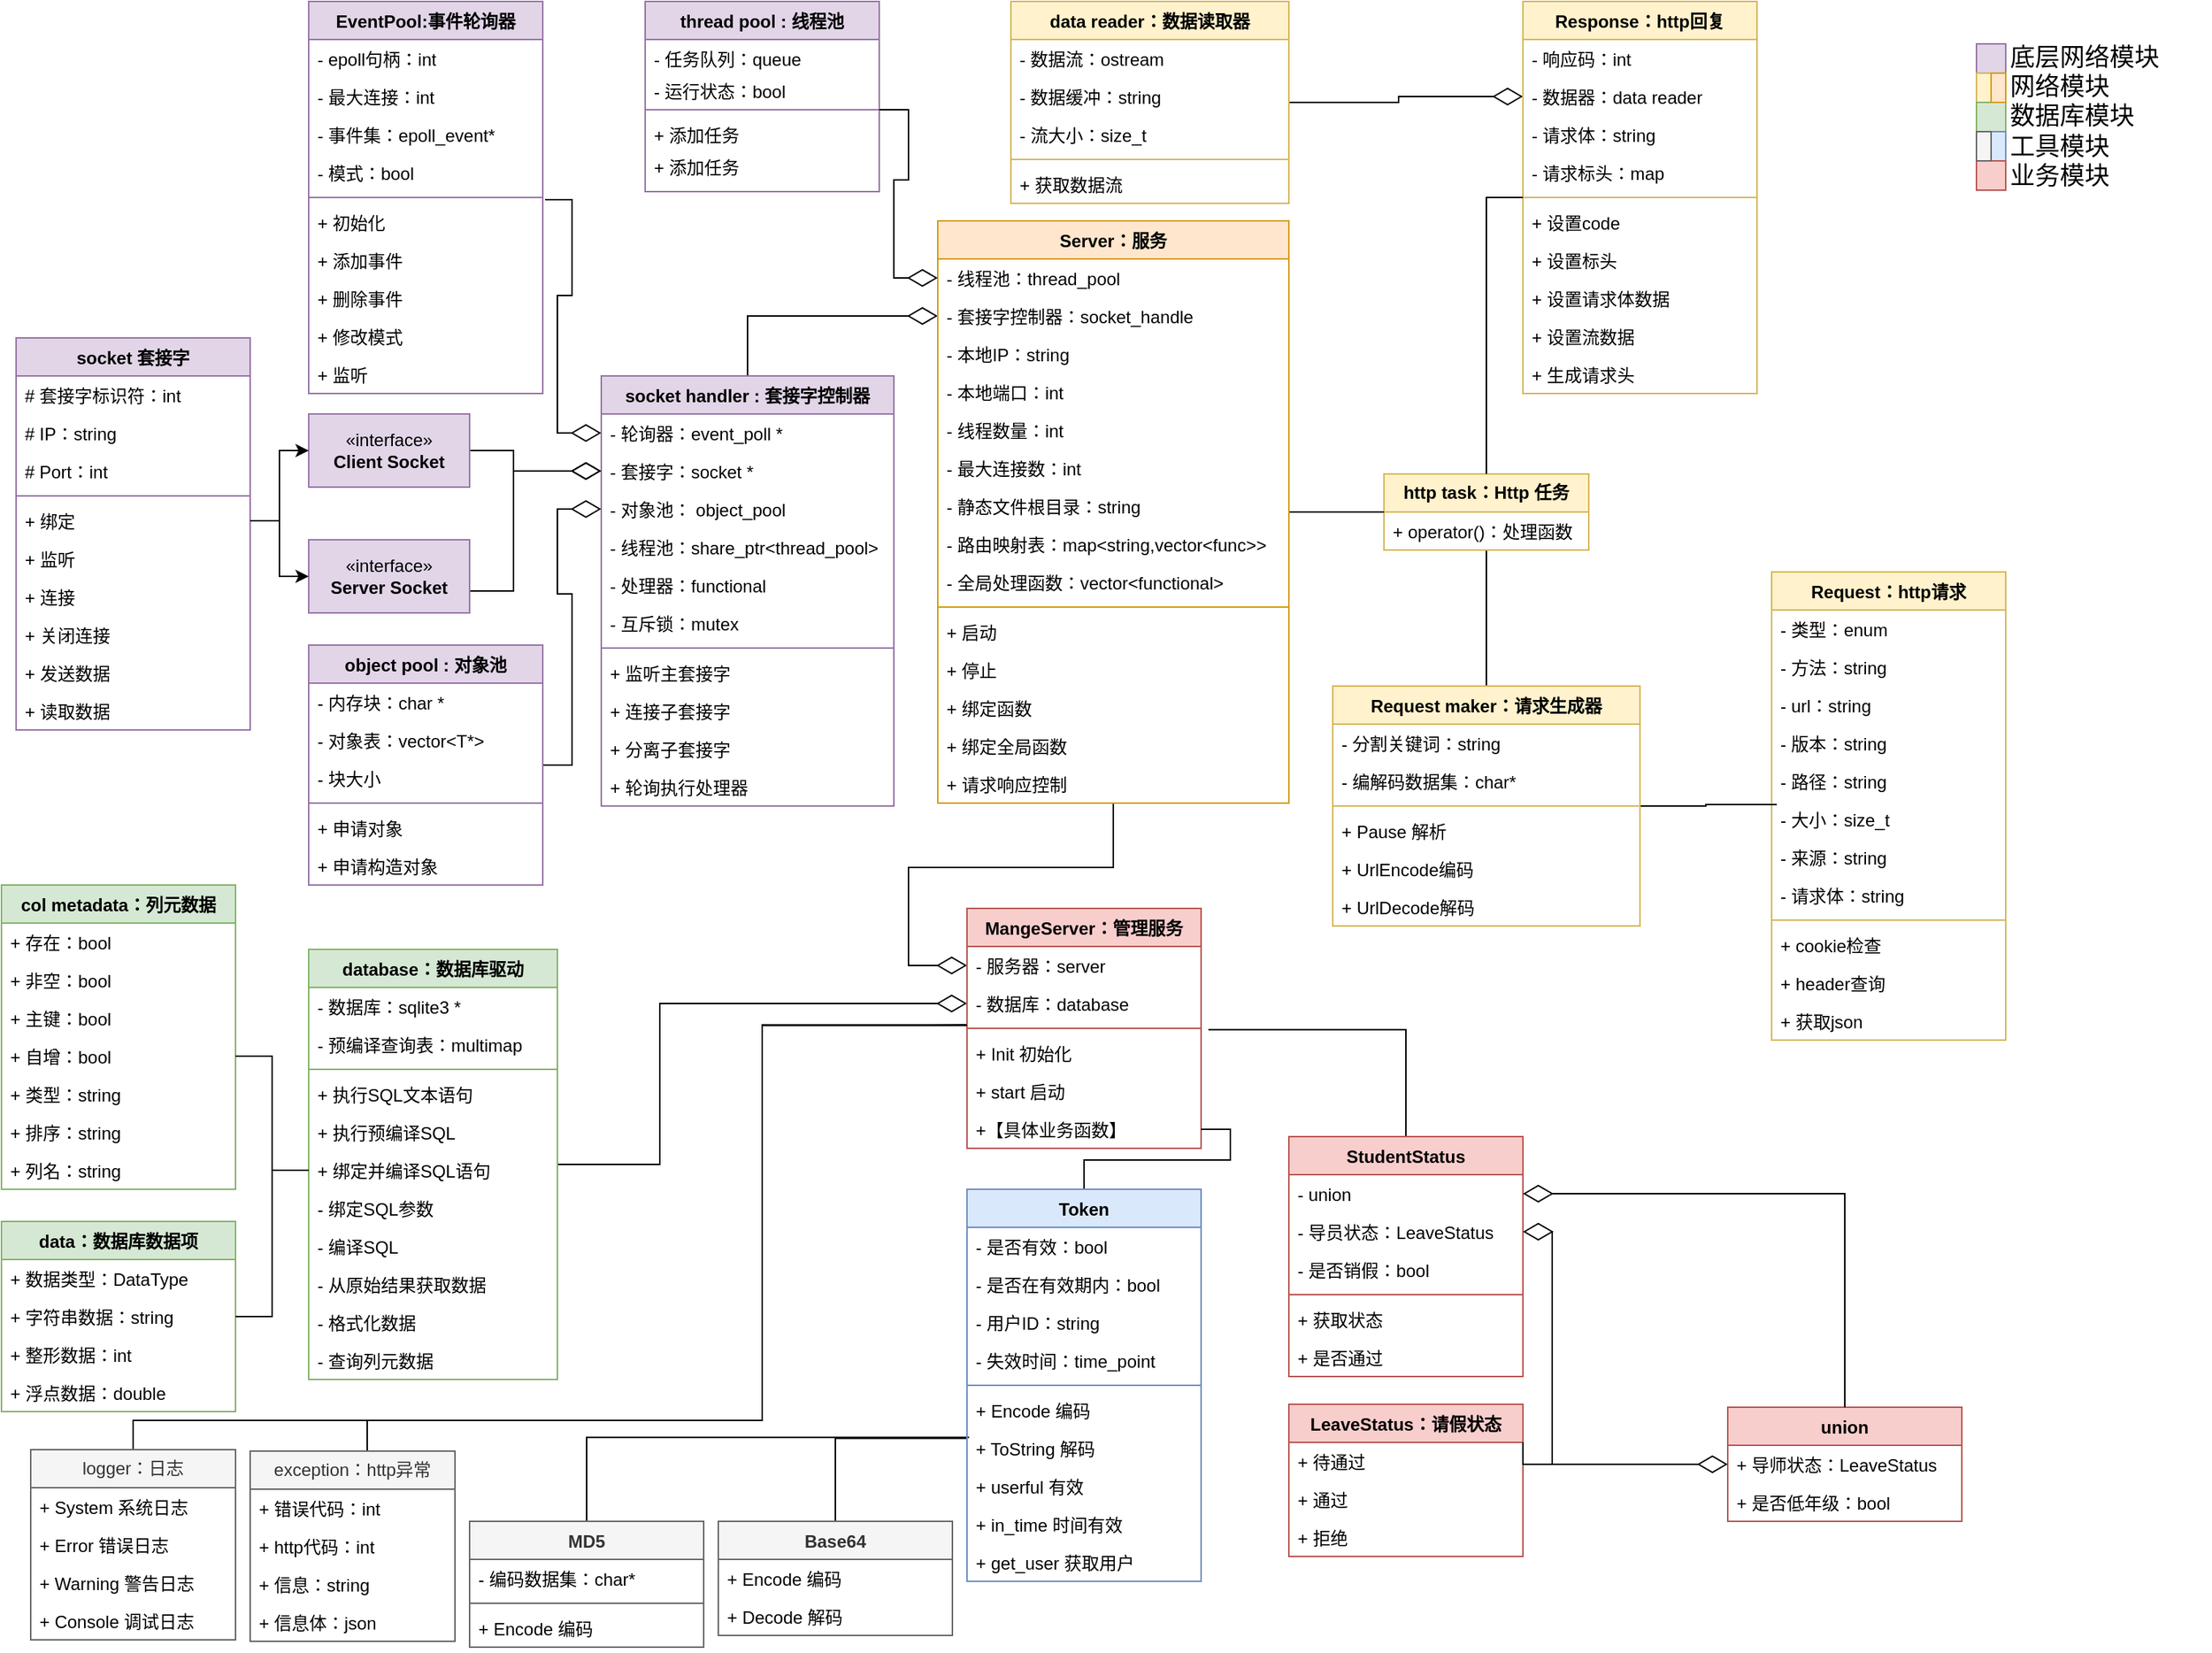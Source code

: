 <mxfile version="21.5.0" type="github">
  <diagram id="C5RBs43oDa-KdzZeNtuy" name="Page-1">
    <mxGraphModel dx="1435" dy="793" grid="1" gridSize="10" guides="1" tooltips="1" connect="1" arrows="1" fold="1" page="1" pageScale="1" pageWidth="827" pageHeight="1169" math="0" shadow="0">
      <root>
        <mxCell id="WIyWlLk6GJQsqaUBKTNV-0" />
        <mxCell id="WIyWlLk6GJQsqaUBKTNV-1" parent="WIyWlLk6GJQsqaUBKTNV-0" />
        <mxCell id="2g8YKXhORNe2aPhlb7zR-4" value="thread pool : 线程池" style="swimlane;fontStyle=1;align=center;verticalAlign=top;childLayout=stackLayout;horizontal=1;startSize=26;horizontalStack=0;resizeParent=1;resizeParentMax=0;resizeLast=0;collapsible=1;marginBottom=0;whiteSpace=wrap;html=1;fillColor=#e1d5e7;strokeColor=#9673a6;" vertex="1" parent="WIyWlLk6GJQsqaUBKTNV-1">
          <mxGeometry x="570" y="22" width="160" height="130" as="geometry">
            <mxRectangle x="100" y="160" width="80" height="30" as="alternateBounds" />
          </mxGeometry>
        </mxCell>
        <mxCell id="2g8YKXhORNe2aPhlb7zR-5" value="- 任务队列：queue" style="text;strokeColor=none;fillColor=none;align=left;verticalAlign=top;spacingLeft=4;spacingRight=4;overflow=hidden;rotatable=0;points=[[0,0.5],[1,0.5]];portConstraint=eastwest;whiteSpace=wrap;html=1;" vertex="1" parent="2g8YKXhORNe2aPhlb7zR-4">
          <mxGeometry y="26" width="160" height="22" as="geometry" />
        </mxCell>
        <mxCell id="2g8YKXhORNe2aPhlb7zR-161" value="- 运行状态：bool" style="text;strokeColor=none;fillColor=none;align=left;verticalAlign=top;spacingLeft=4;spacingRight=4;overflow=hidden;rotatable=0;points=[[0,0.5],[1,0.5]];portConstraint=eastwest;whiteSpace=wrap;html=1;" vertex="1" parent="2g8YKXhORNe2aPhlb7zR-4">
          <mxGeometry y="48" width="160" height="22" as="geometry" />
        </mxCell>
        <mxCell id="2g8YKXhORNe2aPhlb7zR-6" value="" style="line;strokeWidth=1;fillColor=none;align=left;verticalAlign=middle;spacingTop=-1;spacingLeft=3;spacingRight=3;rotatable=0;labelPosition=right;points=[];portConstraint=eastwest;strokeColor=inherit;" vertex="1" parent="2g8YKXhORNe2aPhlb7zR-4">
          <mxGeometry y="70" width="160" height="8" as="geometry" />
        </mxCell>
        <mxCell id="2g8YKXhORNe2aPhlb7zR-7" value="+ 添加任务" style="text;strokeColor=none;fillColor=none;align=left;verticalAlign=top;spacingLeft=4;spacingRight=4;overflow=hidden;rotatable=0;points=[[0,0.5],[1,0.5]];portConstraint=eastwest;whiteSpace=wrap;html=1;" vertex="1" parent="2g8YKXhORNe2aPhlb7zR-4">
          <mxGeometry y="78" width="160" height="22" as="geometry" />
        </mxCell>
        <mxCell id="2g8YKXhORNe2aPhlb7zR-162" value="+ 添加任务" style="text;strokeColor=none;fillColor=none;align=left;verticalAlign=top;spacingLeft=4;spacingRight=4;overflow=hidden;rotatable=0;points=[[0,0.5],[1,0.5]];portConstraint=eastwest;whiteSpace=wrap;html=1;" vertex="1" parent="2g8YKXhORNe2aPhlb7zR-4">
          <mxGeometry y="100" width="160" height="30" as="geometry" />
        </mxCell>
        <mxCell id="2g8YKXhORNe2aPhlb7zR-192" style="edgeStyle=orthogonalEdgeStyle;rounded=0;orthogonalLoop=1;jettySize=auto;html=1;entryX=0;entryY=0.5;entryDx=0;entryDy=0;endArrow=diamondThin;endFill=0;startSize=6;endSize=18;" edge="1" parent="WIyWlLk6GJQsqaUBKTNV-1" source="2g8YKXhORNe2aPhlb7zR-20" target="2g8YKXhORNe2aPhlb7zR-146">
          <mxGeometry relative="1" as="geometry" />
        </mxCell>
        <mxCell id="2g8YKXhORNe2aPhlb7zR-20" value="socket handler : 套接字控制器" style="swimlane;fontStyle=1;align=center;verticalAlign=top;childLayout=stackLayout;horizontal=1;startSize=26;horizontalStack=0;resizeParent=1;resizeParentMax=0;resizeLast=0;collapsible=1;marginBottom=0;whiteSpace=wrap;html=1;fillColor=#e1d5e7;strokeColor=#9673a6;" vertex="1" parent="WIyWlLk6GJQsqaUBKTNV-1">
          <mxGeometry x="540" y="278" width="200" height="294" as="geometry">
            <mxRectangle x="290" y="370" width="200" height="30" as="alternateBounds" />
          </mxGeometry>
        </mxCell>
        <mxCell id="2g8YKXhORNe2aPhlb7zR-21" value="- 轮询器：event_poll *" style="text;strokeColor=none;fillColor=none;align=left;verticalAlign=top;spacingLeft=4;spacingRight=4;overflow=hidden;rotatable=0;points=[[0,0.5],[1,0.5]];portConstraint=eastwest;whiteSpace=wrap;html=1;" vertex="1" parent="2g8YKXhORNe2aPhlb7zR-20">
          <mxGeometry y="26" width="200" height="26" as="geometry" />
        </mxCell>
        <mxCell id="2g8YKXhORNe2aPhlb7zR-25" value="- 套接字：socket *" style="text;strokeColor=none;fillColor=none;align=left;verticalAlign=top;spacingLeft=4;spacingRight=4;overflow=hidden;rotatable=0;points=[[0,0.5],[1,0.5]];portConstraint=eastwest;whiteSpace=wrap;html=1;" vertex="1" parent="2g8YKXhORNe2aPhlb7zR-20">
          <mxGeometry y="52" width="200" height="26" as="geometry" />
        </mxCell>
        <mxCell id="2g8YKXhORNe2aPhlb7zR-26" value="- 对象池： object_pool" style="text;strokeColor=none;fillColor=none;align=left;verticalAlign=top;spacingLeft=4;spacingRight=4;overflow=hidden;rotatable=0;points=[[0,0.5],[1,0.5]];portConstraint=eastwest;whiteSpace=wrap;html=1;" vertex="1" parent="2g8YKXhORNe2aPhlb7zR-20">
          <mxGeometry y="78" width="200" height="26" as="geometry" />
        </mxCell>
        <mxCell id="2g8YKXhORNe2aPhlb7zR-27" value="- 线程池：share_ptr&amp;lt;thread_pool&amp;gt;" style="text;strokeColor=none;fillColor=none;align=left;verticalAlign=top;spacingLeft=4;spacingRight=4;overflow=hidden;rotatable=0;points=[[0,0.5],[1,0.5]];portConstraint=eastwest;whiteSpace=wrap;html=1;" vertex="1" parent="2g8YKXhORNe2aPhlb7zR-20">
          <mxGeometry y="104" width="200" height="26" as="geometry" />
        </mxCell>
        <mxCell id="2g8YKXhORNe2aPhlb7zR-28" value="- 处理器：functional" style="text;strokeColor=none;fillColor=none;align=left;verticalAlign=top;spacingLeft=4;spacingRight=4;overflow=hidden;rotatable=0;points=[[0,0.5],[1,0.5]];portConstraint=eastwest;whiteSpace=wrap;html=1;" vertex="1" parent="2g8YKXhORNe2aPhlb7zR-20">
          <mxGeometry y="130" width="200" height="26" as="geometry" />
        </mxCell>
        <mxCell id="2g8YKXhORNe2aPhlb7zR-29" value="- 互斥锁：mutex" style="text;strokeColor=none;fillColor=none;align=left;verticalAlign=top;spacingLeft=4;spacingRight=4;overflow=hidden;rotatable=0;points=[[0,0.5],[1,0.5]];portConstraint=eastwest;whiteSpace=wrap;html=1;" vertex="1" parent="2g8YKXhORNe2aPhlb7zR-20">
          <mxGeometry y="156" width="200" height="26" as="geometry" />
        </mxCell>
        <mxCell id="2g8YKXhORNe2aPhlb7zR-22" value="" style="line;strokeWidth=1;fillColor=none;align=left;verticalAlign=middle;spacingTop=-1;spacingLeft=3;spacingRight=3;rotatable=0;labelPosition=right;points=[];portConstraint=eastwest;strokeColor=inherit;" vertex="1" parent="2g8YKXhORNe2aPhlb7zR-20">
          <mxGeometry y="182" width="200" height="8" as="geometry" />
        </mxCell>
        <mxCell id="2g8YKXhORNe2aPhlb7zR-23" value="+ 监听主套接字" style="text;strokeColor=none;fillColor=none;align=left;verticalAlign=top;spacingLeft=4;spacingRight=4;overflow=hidden;rotatable=0;points=[[0,0.5],[1,0.5]];portConstraint=eastwest;whiteSpace=wrap;html=1;" vertex="1" parent="2g8YKXhORNe2aPhlb7zR-20">
          <mxGeometry y="190" width="200" height="26" as="geometry" />
        </mxCell>
        <mxCell id="2g8YKXhORNe2aPhlb7zR-30" value="+ 连接子套接字" style="text;strokeColor=none;fillColor=none;align=left;verticalAlign=top;spacingLeft=4;spacingRight=4;overflow=hidden;rotatable=0;points=[[0,0.5],[1,0.5]];portConstraint=eastwest;whiteSpace=wrap;html=1;" vertex="1" parent="2g8YKXhORNe2aPhlb7zR-20">
          <mxGeometry y="216" width="200" height="26" as="geometry" />
        </mxCell>
        <mxCell id="2g8YKXhORNe2aPhlb7zR-31" value="+ 分离子套接字" style="text;strokeColor=none;fillColor=none;align=left;verticalAlign=top;spacingLeft=4;spacingRight=4;overflow=hidden;rotatable=0;points=[[0,0.5],[1,0.5]];portConstraint=eastwest;whiteSpace=wrap;html=1;" vertex="1" parent="2g8YKXhORNe2aPhlb7zR-20">
          <mxGeometry y="242" width="200" height="26" as="geometry" />
        </mxCell>
        <mxCell id="2g8YKXhORNe2aPhlb7zR-32" value="+ 轮询执行处理器" style="text;strokeColor=none;fillColor=none;align=left;verticalAlign=top;spacingLeft=4;spacingRight=4;overflow=hidden;rotatable=0;points=[[0,0.5],[1,0.5]];portConstraint=eastwest;whiteSpace=wrap;html=1;" vertex="1" parent="2g8YKXhORNe2aPhlb7zR-20">
          <mxGeometry y="268" width="200" height="26" as="geometry" />
        </mxCell>
        <mxCell id="2g8YKXhORNe2aPhlb7zR-35" value="socket 套接字" style="swimlane;fontStyle=1;align=center;verticalAlign=top;childLayout=stackLayout;horizontal=1;startSize=26;horizontalStack=0;resizeParent=1;resizeParentMax=0;resizeLast=0;collapsible=1;marginBottom=0;whiteSpace=wrap;html=1;fillColor=#e1d5e7;strokeColor=#9673a6;" vertex="1" parent="WIyWlLk6GJQsqaUBKTNV-1">
          <mxGeometry x="140" y="252" width="160" height="268" as="geometry" />
        </mxCell>
        <mxCell id="2g8YKXhORNe2aPhlb7zR-36" value="# 套接字标识符：int" style="text;strokeColor=none;fillColor=none;align=left;verticalAlign=top;spacingLeft=4;spacingRight=4;overflow=hidden;rotatable=0;points=[[0,0.5],[1,0.5]];portConstraint=eastwest;whiteSpace=wrap;html=1;" vertex="1" parent="2g8YKXhORNe2aPhlb7zR-35">
          <mxGeometry y="26" width="160" height="26" as="geometry" />
        </mxCell>
        <mxCell id="2g8YKXhORNe2aPhlb7zR-39" value="# IP：string" style="text;strokeColor=none;fillColor=none;align=left;verticalAlign=top;spacingLeft=4;spacingRight=4;overflow=hidden;rotatable=0;points=[[0,0.5],[1,0.5]];portConstraint=eastwest;whiteSpace=wrap;html=1;" vertex="1" parent="2g8YKXhORNe2aPhlb7zR-35">
          <mxGeometry y="52" width="160" height="26" as="geometry" />
        </mxCell>
        <mxCell id="2g8YKXhORNe2aPhlb7zR-40" value="# Port：int" style="text;strokeColor=none;fillColor=none;align=left;verticalAlign=top;spacingLeft=4;spacingRight=4;overflow=hidden;rotatable=0;points=[[0,0.5],[1,0.5]];portConstraint=eastwest;whiteSpace=wrap;html=1;" vertex="1" parent="2g8YKXhORNe2aPhlb7zR-35">
          <mxGeometry y="78" width="160" height="26" as="geometry" />
        </mxCell>
        <mxCell id="2g8YKXhORNe2aPhlb7zR-37" value="" style="line;strokeWidth=1;fillColor=none;align=left;verticalAlign=middle;spacingTop=-1;spacingLeft=3;spacingRight=3;rotatable=0;labelPosition=right;points=[];portConstraint=eastwest;strokeColor=inherit;" vertex="1" parent="2g8YKXhORNe2aPhlb7zR-35">
          <mxGeometry y="104" width="160" height="8" as="geometry" />
        </mxCell>
        <mxCell id="2g8YKXhORNe2aPhlb7zR-38" value="+ 绑定" style="text;strokeColor=none;fillColor=none;align=left;verticalAlign=top;spacingLeft=4;spacingRight=4;overflow=hidden;rotatable=0;points=[[0,0.5],[1,0.5]];portConstraint=eastwest;whiteSpace=wrap;html=1;" vertex="1" parent="2g8YKXhORNe2aPhlb7zR-35">
          <mxGeometry y="112" width="160" height="26" as="geometry" />
        </mxCell>
        <mxCell id="2g8YKXhORNe2aPhlb7zR-41" value="+ 监听" style="text;strokeColor=none;fillColor=none;align=left;verticalAlign=top;spacingLeft=4;spacingRight=4;overflow=hidden;rotatable=0;points=[[0,0.5],[1,0.5]];portConstraint=eastwest;whiteSpace=wrap;html=1;" vertex="1" parent="2g8YKXhORNe2aPhlb7zR-35">
          <mxGeometry y="138" width="160" height="26" as="geometry" />
        </mxCell>
        <mxCell id="2g8YKXhORNe2aPhlb7zR-42" value="+ 连接" style="text;strokeColor=none;fillColor=none;align=left;verticalAlign=top;spacingLeft=4;spacingRight=4;overflow=hidden;rotatable=0;points=[[0,0.5],[1,0.5]];portConstraint=eastwest;whiteSpace=wrap;html=1;" vertex="1" parent="2g8YKXhORNe2aPhlb7zR-35">
          <mxGeometry y="164" width="160" height="26" as="geometry" />
        </mxCell>
        <mxCell id="2g8YKXhORNe2aPhlb7zR-43" value="+ 关闭连接" style="text;strokeColor=none;fillColor=none;align=left;verticalAlign=top;spacingLeft=4;spacingRight=4;overflow=hidden;rotatable=0;points=[[0,0.5],[1,0.5]];portConstraint=eastwest;whiteSpace=wrap;html=1;" vertex="1" parent="2g8YKXhORNe2aPhlb7zR-35">
          <mxGeometry y="190" width="160" height="26" as="geometry" />
        </mxCell>
        <mxCell id="2g8YKXhORNe2aPhlb7zR-44" value="+ 发送数据" style="text;strokeColor=none;fillColor=none;align=left;verticalAlign=top;spacingLeft=4;spacingRight=4;overflow=hidden;rotatable=0;points=[[0,0.5],[1,0.5]];portConstraint=eastwest;whiteSpace=wrap;html=1;" vertex="1" parent="2g8YKXhORNe2aPhlb7zR-35">
          <mxGeometry y="216" width="160" height="26" as="geometry" />
        </mxCell>
        <mxCell id="2g8YKXhORNe2aPhlb7zR-45" value="+ 读取数据" style="text;strokeColor=none;fillColor=none;align=left;verticalAlign=top;spacingLeft=4;spacingRight=4;overflow=hidden;rotatable=0;points=[[0,0.5],[1,0.5]];portConstraint=eastwest;whiteSpace=wrap;html=1;" vertex="1" parent="2g8YKXhORNe2aPhlb7zR-35">
          <mxGeometry y="242" width="160" height="26" as="geometry" />
        </mxCell>
        <mxCell id="2g8YKXhORNe2aPhlb7zR-188" style="edgeStyle=orthogonalEdgeStyle;rounded=0;orthogonalLoop=1;jettySize=auto;html=1;endArrow=diamondThin;endFill=0;startSize=6;endSize=18;" edge="1" parent="WIyWlLk6GJQsqaUBKTNV-1" source="2g8YKXhORNe2aPhlb7zR-46" target="2g8YKXhORNe2aPhlb7zR-25">
          <mxGeometry relative="1" as="geometry">
            <Array as="points">
              <mxPoint x="480" y="425" />
              <mxPoint x="480" y="343" />
            </Array>
          </mxGeometry>
        </mxCell>
        <mxCell id="2g8YKXhORNe2aPhlb7zR-46" value="«interface»&lt;br&gt;&lt;b&gt;Server Socket&lt;/b&gt;" style="html=1;whiteSpace=wrap;fillColor=#e1d5e7;strokeColor=#9673a6;" vertex="1" parent="WIyWlLk6GJQsqaUBKTNV-1">
          <mxGeometry x="340" y="390" width="110" height="50" as="geometry" />
        </mxCell>
        <mxCell id="2g8YKXhORNe2aPhlb7zR-187" style="edgeStyle=orthogonalEdgeStyle;rounded=0;orthogonalLoop=1;jettySize=auto;html=1;entryX=0;entryY=0.5;entryDx=0;entryDy=0;endArrow=diamondThin;endFill=0;startSize=6;endSize=18;" edge="1" parent="WIyWlLk6GJQsqaUBKTNV-1" source="2g8YKXhORNe2aPhlb7zR-47" target="2g8YKXhORNe2aPhlb7zR-25">
          <mxGeometry relative="1" as="geometry">
            <Array as="points">
              <mxPoint x="480" y="329" />
              <mxPoint x="480" y="343" />
            </Array>
          </mxGeometry>
        </mxCell>
        <mxCell id="2g8YKXhORNe2aPhlb7zR-47" value="«interface»&lt;br&gt;&lt;b&gt;Client Socket&lt;/b&gt;" style="html=1;whiteSpace=wrap;fillColor=#e1d5e7;strokeColor=#9673a6;" vertex="1" parent="WIyWlLk6GJQsqaUBKTNV-1">
          <mxGeometry x="340" y="304" width="110" height="50" as="geometry" />
        </mxCell>
        <mxCell id="2g8YKXhORNe2aPhlb7zR-185" style="edgeStyle=orthogonalEdgeStyle;rounded=0;orthogonalLoop=1;jettySize=auto;html=1;entryX=0;entryY=0.5;entryDx=0;entryDy=0;exitX=1;exitY=0.5;exitDx=0;exitDy=0;endArrow=diamondThin;endFill=0;startSize=6;endSize=18;" edge="1" parent="WIyWlLk6GJQsqaUBKTNV-1" source="2g8YKXhORNe2aPhlb7zR-48" target="2g8YKXhORNe2aPhlb7zR-26">
          <mxGeometry relative="1" as="geometry" />
        </mxCell>
        <mxCell id="2g8YKXhORNe2aPhlb7zR-48" value="object pool : 对象池" style="swimlane;fontStyle=1;align=center;verticalAlign=top;childLayout=stackLayout;horizontal=1;startSize=26;horizontalStack=0;resizeParent=1;resizeParentMax=0;resizeLast=0;collapsible=1;marginBottom=0;whiteSpace=wrap;html=1;fillColor=#e1d5e7;strokeColor=#9673a6;" vertex="1" parent="WIyWlLk6GJQsqaUBKTNV-1">
          <mxGeometry x="340" y="462" width="160" height="164" as="geometry" />
        </mxCell>
        <mxCell id="2g8YKXhORNe2aPhlb7zR-49" value="- 内存块：char *" style="text;strokeColor=none;fillColor=none;align=left;verticalAlign=top;spacingLeft=4;spacingRight=4;overflow=hidden;rotatable=0;points=[[0,0.5],[1,0.5]];portConstraint=eastwest;whiteSpace=wrap;html=1;" vertex="1" parent="2g8YKXhORNe2aPhlb7zR-48">
          <mxGeometry y="26" width="160" height="26" as="geometry" />
        </mxCell>
        <mxCell id="2g8YKXhORNe2aPhlb7zR-52" value="- 对象表：vector&amp;lt;T*&amp;gt;" style="text;strokeColor=none;fillColor=none;align=left;verticalAlign=top;spacingLeft=4;spacingRight=4;overflow=hidden;rotatable=0;points=[[0,0.5],[1,0.5]];portConstraint=eastwest;whiteSpace=wrap;html=1;" vertex="1" parent="2g8YKXhORNe2aPhlb7zR-48">
          <mxGeometry y="52" width="160" height="26" as="geometry" />
        </mxCell>
        <mxCell id="2g8YKXhORNe2aPhlb7zR-53" value="- 块大小" style="text;strokeColor=none;fillColor=none;align=left;verticalAlign=top;spacingLeft=4;spacingRight=4;overflow=hidden;rotatable=0;points=[[0,0.5],[1,0.5]];portConstraint=eastwest;whiteSpace=wrap;html=1;" vertex="1" parent="2g8YKXhORNe2aPhlb7zR-48">
          <mxGeometry y="78" width="160" height="26" as="geometry" />
        </mxCell>
        <mxCell id="2g8YKXhORNe2aPhlb7zR-50" value="" style="line;strokeWidth=1;fillColor=none;align=left;verticalAlign=middle;spacingTop=-1;spacingLeft=3;spacingRight=3;rotatable=0;labelPosition=right;points=[];portConstraint=eastwest;strokeColor=inherit;" vertex="1" parent="2g8YKXhORNe2aPhlb7zR-48">
          <mxGeometry y="104" width="160" height="8" as="geometry" />
        </mxCell>
        <mxCell id="2g8YKXhORNe2aPhlb7zR-51" value="+ 申请对象" style="text;strokeColor=none;fillColor=none;align=left;verticalAlign=top;spacingLeft=4;spacingRight=4;overflow=hidden;rotatable=0;points=[[0,0.5],[1,0.5]];portConstraint=eastwest;whiteSpace=wrap;html=1;" vertex="1" parent="2g8YKXhORNe2aPhlb7zR-48">
          <mxGeometry y="112" width="160" height="26" as="geometry" />
        </mxCell>
        <mxCell id="2g8YKXhORNe2aPhlb7zR-55" value="+ 申请构造对象" style="text;strokeColor=none;fillColor=none;align=left;verticalAlign=top;spacingLeft=4;spacingRight=4;overflow=hidden;rotatable=0;points=[[0,0.5],[1,0.5]];portConstraint=eastwest;whiteSpace=wrap;html=1;" vertex="1" parent="2g8YKXhORNe2aPhlb7zR-48">
          <mxGeometry y="138" width="160" height="26" as="geometry" />
        </mxCell>
        <mxCell id="2g8YKXhORNe2aPhlb7zR-248" style="edgeStyle=orthogonalEdgeStyle;rounded=0;orthogonalLoop=1;jettySize=auto;html=1;entryX=-0.003;entryY=1.06;entryDx=0;entryDy=0;entryPerimeter=0;endArrow=none;endFill=0;" edge="1" parent="WIyWlLk6GJQsqaUBKTNV-1" source="2g8YKXhORNe2aPhlb7zR-60" target="2g8YKXhORNe2aPhlb7zR-231">
          <mxGeometry relative="1" as="geometry">
            <Array as="points">
              <mxPoint x="380" y="992" />
              <mxPoint x="650" y="992" />
              <mxPoint x="650" y="722" />
            </Array>
          </mxGeometry>
        </mxCell>
        <mxCell id="2g8YKXhORNe2aPhlb7zR-60" value="exception：http异常" style="swimlane;fontStyle=0;childLayout=stackLayout;horizontal=1;startSize=26;fillColor=#f5f5f5;horizontalStack=0;resizeParent=1;resizeParentMax=0;resizeLast=0;collapsible=1;marginBottom=0;whiteSpace=wrap;html=1;fontColor=#333333;strokeColor=#666666;" vertex="1" parent="WIyWlLk6GJQsqaUBKTNV-1">
          <mxGeometry x="300" y="1013" width="140" height="130" as="geometry" />
        </mxCell>
        <mxCell id="2g8YKXhORNe2aPhlb7zR-61" value="+ 错误代码：int" style="text;strokeColor=none;fillColor=none;align=left;verticalAlign=top;spacingLeft=4;spacingRight=4;overflow=hidden;rotatable=0;points=[[0,0.5],[1,0.5]];portConstraint=eastwest;whiteSpace=wrap;html=1;" vertex="1" parent="2g8YKXhORNe2aPhlb7zR-60">
          <mxGeometry y="26" width="140" height="26" as="geometry" />
        </mxCell>
        <mxCell id="2g8YKXhORNe2aPhlb7zR-62" value="+ http代码：int" style="text;strokeColor=none;fillColor=none;align=left;verticalAlign=top;spacingLeft=4;spacingRight=4;overflow=hidden;rotatable=0;points=[[0,0.5],[1,0.5]];portConstraint=eastwest;whiteSpace=wrap;html=1;" vertex="1" parent="2g8YKXhORNe2aPhlb7zR-60">
          <mxGeometry y="52" width="140" height="26" as="geometry" />
        </mxCell>
        <mxCell id="2g8YKXhORNe2aPhlb7zR-63" value="+ 信息：string" style="text;strokeColor=none;fillColor=none;align=left;verticalAlign=top;spacingLeft=4;spacingRight=4;overflow=hidden;rotatable=0;points=[[0,0.5],[1,0.5]];portConstraint=eastwest;whiteSpace=wrap;html=1;" vertex="1" parent="2g8YKXhORNe2aPhlb7zR-60">
          <mxGeometry y="78" width="140" height="26" as="geometry" />
        </mxCell>
        <mxCell id="2g8YKXhORNe2aPhlb7zR-64" value="+ 信息体：json" style="text;strokeColor=none;fillColor=none;align=left;verticalAlign=top;spacingLeft=4;spacingRight=4;overflow=hidden;rotatable=0;points=[[0,0.5],[1,0.5]];portConstraint=eastwest;whiteSpace=wrap;html=1;" vertex="1" parent="2g8YKXhORNe2aPhlb7zR-60">
          <mxGeometry y="104" width="140" height="26" as="geometry" />
        </mxCell>
        <mxCell id="2g8YKXhORNe2aPhlb7zR-196" style="edgeStyle=orthogonalEdgeStyle;rounded=0;orthogonalLoop=1;jettySize=auto;html=1;entryX=0.5;entryY=0;entryDx=0;entryDy=0;endArrow=none;endFill=0;" edge="1" parent="WIyWlLk6GJQsqaUBKTNV-1" source="2g8YKXhORNe2aPhlb7zR-65" target="2g8YKXhORNe2aPhlb7zR-135">
          <mxGeometry relative="1" as="geometry" />
        </mxCell>
        <mxCell id="2g8YKXhORNe2aPhlb7zR-65" value="&lt;b&gt;http task：Http 任务&lt;/b&gt;" style="swimlane;fontStyle=0;childLayout=stackLayout;horizontal=1;startSize=26;fillColor=#fff2cc;horizontalStack=0;resizeParent=1;resizeParentMax=0;resizeLast=0;collapsible=1;marginBottom=0;whiteSpace=wrap;html=1;strokeColor=#d6b656;" vertex="1" parent="WIyWlLk6GJQsqaUBKTNV-1">
          <mxGeometry x="1075" y="345" width="140" height="52" as="geometry" />
        </mxCell>
        <mxCell id="2g8YKXhORNe2aPhlb7zR-66" value="+ operator()：处理函数" style="text;strokeColor=none;fillColor=none;align=left;verticalAlign=top;spacingLeft=4;spacingRight=4;overflow=hidden;rotatable=0;points=[[0,0.5],[1,0.5]];portConstraint=eastwest;whiteSpace=wrap;html=1;" vertex="1" parent="2g8YKXhORNe2aPhlb7zR-65">
          <mxGeometry y="26" width="140" height="26" as="geometry" />
        </mxCell>
        <mxCell id="2g8YKXhORNe2aPhlb7zR-194" style="edgeStyle=orthogonalEdgeStyle;rounded=0;orthogonalLoop=1;jettySize=auto;html=1;entryX=0;entryY=0.5;entryDx=0;entryDy=0;endArrow=diamondThin;endFill=0;startSize=6;endSize=18;" edge="1" parent="WIyWlLk6GJQsqaUBKTNV-1" source="2g8YKXhORNe2aPhlb7zR-69" target="2g8YKXhORNe2aPhlb7zR-122">
          <mxGeometry relative="1" as="geometry" />
        </mxCell>
        <mxCell id="2g8YKXhORNe2aPhlb7zR-69" value="data reader：数据读取器" style="swimlane;fontStyle=1;align=center;verticalAlign=top;childLayout=stackLayout;horizontal=1;startSize=26;horizontalStack=0;resizeParent=1;resizeParentMax=0;resizeLast=0;collapsible=1;marginBottom=0;whiteSpace=wrap;html=1;fillColor=#fff2cc;strokeColor=#d6b656;" vertex="1" parent="WIyWlLk6GJQsqaUBKTNV-1">
          <mxGeometry x="820" y="22" width="190" height="138" as="geometry" />
        </mxCell>
        <mxCell id="2g8YKXhORNe2aPhlb7zR-70" value="- 数据流：ostream" style="text;strokeColor=none;fillColor=none;align=left;verticalAlign=top;spacingLeft=4;spacingRight=4;overflow=hidden;rotatable=0;points=[[0,0.5],[1,0.5]];portConstraint=eastwest;whiteSpace=wrap;html=1;" vertex="1" parent="2g8YKXhORNe2aPhlb7zR-69">
          <mxGeometry y="26" width="190" height="26" as="geometry" />
        </mxCell>
        <mxCell id="2g8YKXhORNe2aPhlb7zR-73" value="- 数据缓冲：string" style="text;strokeColor=none;fillColor=none;align=left;verticalAlign=top;spacingLeft=4;spacingRight=4;overflow=hidden;rotatable=0;points=[[0,0.5],[1,0.5]];portConstraint=eastwest;whiteSpace=wrap;html=1;" vertex="1" parent="2g8YKXhORNe2aPhlb7zR-69">
          <mxGeometry y="52" width="190" height="26" as="geometry" />
        </mxCell>
        <mxCell id="2g8YKXhORNe2aPhlb7zR-74" value="- 流大小：size_t" style="text;strokeColor=none;fillColor=none;align=left;verticalAlign=top;spacingLeft=4;spacingRight=4;overflow=hidden;rotatable=0;points=[[0,0.5],[1,0.5]];portConstraint=eastwest;whiteSpace=wrap;html=1;" vertex="1" parent="2g8YKXhORNe2aPhlb7zR-69">
          <mxGeometry y="78" width="190" height="26" as="geometry" />
        </mxCell>
        <mxCell id="2g8YKXhORNe2aPhlb7zR-71" value="" style="line;strokeWidth=1;fillColor=none;align=left;verticalAlign=middle;spacingTop=-1;spacingLeft=3;spacingRight=3;rotatable=0;labelPosition=right;points=[];portConstraint=eastwest;strokeColor=inherit;" vertex="1" parent="2g8YKXhORNe2aPhlb7zR-69">
          <mxGeometry y="104" width="190" height="8" as="geometry" />
        </mxCell>
        <mxCell id="2g8YKXhORNe2aPhlb7zR-72" value="+ 获取数据流&lt;br&gt;" style="text;strokeColor=none;fillColor=none;align=left;verticalAlign=top;spacingLeft=4;spacingRight=4;overflow=hidden;rotatable=0;points=[[0,0.5],[1,0.5]];portConstraint=eastwest;whiteSpace=wrap;html=1;" vertex="1" parent="2g8YKXhORNe2aPhlb7zR-69">
          <mxGeometry y="112" width="190" height="26" as="geometry" />
        </mxCell>
        <mxCell id="2g8YKXhORNe2aPhlb7zR-237" style="edgeStyle=orthogonalEdgeStyle;rounded=0;orthogonalLoop=1;jettySize=auto;html=1;entryX=0;entryY=0.5;entryDx=0;entryDy=0;endArrow=diamondThin;endFill=0;startSize=6;endSize=18;" edge="1" parent="WIyWlLk6GJQsqaUBKTNV-1" source="2g8YKXhORNe2aPhlb7zR-76" target="2g8YKXhORNe2aPhlb7zR-231">
          <mxGeometry relative="1" as="geometry">
            <Array as="points">
              <mxPoint x="580" y="817" />
              <mxPoint x="580" y="707" />
            </Array>
          </mxGeometry>
        </mxCell>
        <mxCell id="2g8YKXhORNe2aPhlb7zR-76" value="database：数据库驱动" style="swimlane;fontStyle=1;align=center;verticalAlign=top;childLayout=stackLayout;horizontal=1;startSize=26;horizontalStack=0;resizeParent=1;resizeParentMax=0;resizeLast=0;collapsible=1;marginBottom=0;whiteSpace=wrap;html=1;fillColor=#d5e8d4;strokeColor=#82b366;" vertex="1" parent="WIyWlLk6GJQsqaUBKTNV-1">
          <mxGeometry x="340" y="670" width="170" height="294" as="geometry" />
        </mxCell>
        <mxCell id="2g8YKXhORNe2aPhlb7zR-77" value="- 数据库：sqlite3 *" style="text;strokeColor=none;fillColor=none;align=left;verticalAlign=top;spacingLeft=4;spacingRight=4;overflow=hidden;rotatable=0;points=[[0,0.5],[1,0.5]];portConstraint=eastwest;whiteSpace=wrap;html=1;" vertex="1" parent="2g8YKXhORNe2aPhlb7zR-76">
          <mxGeometry y="26" width="170" height="26" as="geometry" />
        </mxCell>
        <mxCell id="2g8YKXhORNe2aPhlb7zR-98" value="- 预编译查询表：multimap" style="text;strokeColor=none;fillColor=none;align=left;verticalAlign=top;spacingLeft=4;spacingRight=4;overflow=hidden;rotatable=0;points=[[0,0.5],[1,0.5]];portConstraint=eastwest;whiteSpace=wrap;html=1;" vertex="1" parent="2g8YKXhORNe2aPhlb7zR-76">
          <mxGeometry y="52" width="170" height="26" as="geometry" />
        </mxCell>
        <mxCell id="2g8YKXhORNe2aPhlb7zR-78" value="" style="line;strokeWidth=1;fillColor=none;align=left;verticalAlign=middle;spacingTop=-1;spacingLeft=3;spacingRight=3;rotatable=0;labelPosition=right;points=[];portConstraint=eastwest;strokeColor=inherit;" vertex="1" parent="2g8YKXhORNe2aPhlb7zR-76">
          <mxGeometry y="78" width="170" height="8" as="geometry" />
        </mxCell>
        <mxCell id="2g8YKXhORNe2aPhlb7zR-79" value="+ 执行SQL文本语句" style="text;strokeColor=none;fillColor=none;align=left;verticalAlign=top;spacingLeft=4;spacingRight=4;overflow=hidden;rotatable=0;points=[[0,0.5],[1,0.5]];portConstraint=eastwest;whiteSpace=wrap;html=1;" vertex="1" parent="2g8YKXhORNe2aPhlb7zR-76">
          <mxGeometry y="86" width="170" height="26" as="geometry" />
        </mxCell>
        <mxCell id="2g8YKXhORNe2aPhlb7zR-102" value="+ 执行预编译SQL" style="text;strokeColor=none;fillColor=none;align=left;verticalAlign=top;spacingLeft=4;spacingRight=4;overflow=hidden;rotatable=0;points=[[0,0.5],[1,0.5]];portConstraint=eastwest;whiteSpace=wrap;html=1;" vertex="1" parent="2g8YKXhORNe2aPhlb7zR-76">
          <mxGeometry y="112" width="170" height="26" as="geometry" />
        </mxCell>
        <mxCell id="2g8YKXhORNe2aPhlb7zR-99" value="+ 绑定并编译SQL语句" style="text;strokeColor=none;fillColor=none;align=left;verticalAlign=top;spacingLeft=4;spacingRight=4;overflow=hidden;rotatable=0;points=[[0,0.5],[1,0.5]];portConstraint=eastwest;whiteSpace=wrap;html=1;" vertex="1" parent="2g8YKXhORNe2aPhlb7zR-76">
          <mxGeometry y="138" width="170" height="26" as="geometry" />
        </mxCell>
        <mxCell id="2g8YKXhORNe2aPhlb7zR-100" value="- 绑定SQL参数" style="text;strokeColor=none;fillColor=none;align=left;verticalAlign=top;spacingLeft=4;spacingRight=4;overflow=hidden;rotatable=0;points=[[0,0.5],[1,0.5]];portConstraint=eastwest;whiteSpace=wrap;html=1;" vertex="1" parent="2g8YKXhORNe2aPhlb7zR-76">
          <mxGeometry y="164" width="170" height="26" as="geometry" />
        </mxCell>
        <mxCell id="2g8YKXhORNe2aPhlb7zR-101" value="- 编译SQL" style="text;strokeColor=none;fillColor=none;align=left;verticalAlign=top;spacingLeft=4;spacingRight=4;overflow=hidden;rotatable=0;points=[[0,0.5],[1,0.5]];portConstraint=eastwest;whiteSpace=wrap;html=1;" vertex="1" parent="2g8YKXhORNe2aPhlb7zR-76">
          <mxGeometry y="190" width="170" height="26" as="geometry" />
        </mxCell>
        <mxCell id="2g8YKXhORNe2aPhlb7zR-103" value="- 从原始结果获取数据" style="text;strokeColor=none;fillColor=none;align=left;verticalAlign=top;spacingLeft=4;spacingRight=4;overflow=hidden;rotatable=0;points=[[0,0.5],[1,0.5]];portConstraint=eastwest;whiteSpace=wrap;html=1;" vertex="1" parent="2g8YKXhORNe2aPhlb7zR-76">
          <mxGeometry y="216" width="170" height="26" as="geometry" />
        </mxCell>
        <mxCell id="2g8YKXhORNe2aPhlb7zR-104" value="- 格式化数据" style="text;strokeColor=none;fillColor=none;align=left;verticalAlign=top;spacingLeft=4;spacingRight=4;overflow=hidden;rotatable=0;points=[[0,0.5],[1,0.5]];portConstraint=eastwest;whiteSpace=wrap;html=1;" vertex="1" parent="2g8YKXhORNe2aPhlb7zR-76">
          <mxGeometry y="242" width="170" height="26" as="geometry" />
        </mxCell>
        <mxCell id="2g8YKXhORNe2aPhlb7zR-105" value="- 查询列元数据" style="text;strokeColor=none;fillColor=none;align=left;verticalAlign=top;spacingLeft=4;spacingRight=4;overflow=hidden;rotatable=0;points=[[0,0.5],[1,0.5]];portConstraint=eastwest;whiteSpace=wrap;html=1;" vertex="1" parent="2g8YKXhORNe2aPhlb7zR-76">
          <mxGeometry y="268" width="170" height="26" as="geometry" />
        </mxCell>
        <mxCell id="2g8YKXhORNe2aPhlb7zR-80" value="data：数据库数据项" style="swimlane;fontStyle=1;align=center;verticalAlign=top;childLayout=stackLayout;horizontal=1;startSize=26;horizontalStack=0;resizeParent=1;resizeParentMax=0;resizeLast=0;collapsible=1;marginBottom=0;whiteSpace=wrap;html=1;fillColor=#d5e8d4;strokeColor=#82b366;" vertex="1" parent="WIyWlLk6GJQsqaUBKTNV-1">
          <mxGeometry x="130" y="856" width="160" height="130" as="geometry" />
        </mxCell>
        <mxCell id="2g8YKXhORNe2aPhlb7zR-81" value="+ 数据类型：DataType" style="text;strokeColor=none;fillColor=none;align=left;verticalAlign=top;spacingLeft=4;spacingRight=4;overflow=hidden;rotatable=0;points=[[0,0.5],[1,0.5]];portConstraint=eastwest;whiteSpace=wrap;html=1;" vertex="1" parent="2g8YKXhORNe2aPhlb7zR-80">
          <mxGeometry y="26" width="160" height="26" as="geometry" />
        </mxCell>
        <mxCell id="2g8YKXhORNe2aPhlb7zR-89" value="+ 字符串数据：string" style="text;strokeColor=none;fillColor=none;align=left;verticalAlign=top;spacingLeft=4;spacingRight=4;overflow=hidden;rotatable=0;points=[[0,0.5],[1,0.5]];portConstraint=eastwest;whiteSpace=wrap;html=1;" vertex="1" parent="2g8YKXhORNe2aPhlb7zR-80">
          <mxGeometry y="52" width="160" height="26" as="geometry" />
        </mxCell>
        <mxCell id="2g8YKXhORNe2aPhlb7zR-90" value="+ 整形数据：int" style="text;strokeColor=none;fillColor=none;align=left;verticalAlign=top;spacingLeft=4;spacingRight=4;overflow=hidden;rotatable=0;points=[[0,0.5],[1,0.5]];portConstraint=eastwest;whiteSpace=wrap;html=1;" vertex="1" parent="2g8YKXhORNe2aPhlb7zR-80">
          <mxGeometry y="78" width="160" height="26" as="geometry" />
        </mxCell>
        <mxCell id="2g8YKXhORNe2aPhlb7zR-91" value="+ 浮点数据：double" style="text;strokeColor=none;fillColor=none;align=left;verticalAlign=top;spacingLeft=4;spacingRight=4;overflow=hidden;rotatable=0;points=[[0,0.5],[1,0.5]];portConstraint=eastwest;whiteSpace=wrap;html=1;" vertex="1" parent="2g8YKXhORNe2aPhlb7zR-80">
          <mxGeometry y="104" width="160" height="26" as="geometry" />
        </mxCell>
        <mxCell id="2g8YKXhORNe2aPhlb7zR-84" value="col metadata：列元数据" style="swimlane;fontStyle=1;align=center;verticalAlign=top;childLayout=stackLayout;horizontal=1;startSize=26;horizontalStack=0;resizeParent=1;resizeParentMax=0;resizeLast=0;collapsible=1;marginBottom=0;whiteSpace=wrap;html=1;fillColor=#d5e8d4;strokeColor=#82b366;" vertex="1" parent="WIyWlLk6GJQsqaUBKTNV-1">
          <mxGeometry x="130" y="626" width="160" height="208" as="geometry" />
        </mxCell>
        <mxCell id="2g8YKXhORNe2aPhlb7zR-85" value="+ 存在：bool" style="text;strokeColor=none;fillColor=none;align=left;verticalAlign=top;spacingLeft=4;spacingRight=4;overflow=hidden;rotatable=0;points=[[0,0.5],[1,0.5]];portConstraint=eastwest;whiteSpace=wrap;html=1;" vertex="1" parent="2g8YKXhORNe2aPhlb7zR-84">
          <mxGeometry y="26" width="160" height="26" as="geometry" />
        </mxCell>
        <mxCell id="2g8YKXhORNe2aPhlb7zR-92" value="+ 非空：bool" style="text;strokeColor=none;fillColor=none;align=left;verticalAlign=top;spacingLeft=4;spacingRight=4;overflow=hidden;rotatable=0;points=[[0,0.5],[1,0.5]];portConstraint=eastwest;whiteSpace=wrap;html=1;" vertex="1" parent="2g8YKXhORNe2aPhlb7zR-84">
          <mxGeometry y="52" width="160" height="26" as="geometry" />
        </mxCell>
        <mxCell id="2g8YKXhORNe2aPhlb7zR-93" value="+ 主键：bool" style="text;strokeColor=none;fillColor=none;align=left;verticalAlign=top;spacingLeft=4;spacingRight=4;overflow=hidden;rotatable=0;points=[[0,0.5],[1,0.5]];portConstraint=eastwest;whiteSpace=wrap;html=1;" vertex="1" parent="2g8YKXhORNe2aPhlb7zR-84">
          <mxGeometry y="78" width="160" height="26" as="geometry" />
        </mxCell>
        <mxCell id="2g8YKXhORNe2aPhlb7zR-94" value="+ 自增：bool" style="text;strokeColor=none;fillColor=none;align=left;verticalAlign=top;spacingLeft=4;spacingRight=4;overflow=hidden;rotatable=0;points=[[0,0.5],[1,0.5]];portConstraint=eastwest;whiteSpace=wrap;html=1;" vertex="1" parent="2g8YKXhORNe2aPhlb7zR-84">
          <mxGeometry y="104" width="160" height="26" as="geometry" />
        </mxCell>
        <mxCell id="2g8YKXhORNe2aPhlb7zR-95" value="+ 类型：string" style="text;strokeColor=none;fillColor=none;align=left;verticalAlign=top;spacingLeft=4;spacingRight=4;overflow=hidden;rotatable=0;points=[[0,0.5],[1,0.5]];portConstraint=eastwest;whiteSpace=wrap;html=1;" vertex="1" parent="2g8YKXhORNe2aPhlb7zR-84">
          <mxGeometry y="130" width="160" height="26" as="geometry" />
        </mxCell>
        <mxCell id="2g8YKXhORNe2aPhlb7zR-96" value="+ 排序：string" style="text;strokeColor=none;fillColor=none;align=left;verticalAlign=top;spacingLeft=4;spacingRight=4;overflow=hidden;rotatable=0;points=[[0,0.5],[1,0.5]];portConstraint=eastwest;whiteSpace=wrap;html=1;" vertex="1" parent="2g8YKXhORNe2aPhlb7zR-84">
          <mxGeometry y="156" width="160" height="26" as="geometry" />
        </mxCell>
        <mxCell id="2g8YKXhORNe2aPhlb7zR-97" value="+ 列名：string" style="text;strokeColor=none;fillColor=none;align=left;verticalAlign=top;spacingLeft=4;spacingRight=4;overflow=hidden;rotatable=0;points=[[0,0.5],[1,0.5]];portConstraint=eastwest;whiteSpace=wrap;html=1;" vertex="1" parent="2g8YKXhORNe2aPhlb7zR-84">
          <mxGeometry y="182" width="160" height="26" as="geometry" />
        </mxCell>
        <mxCell id="2g8YKXhORNe2aPhlb7zR-106" value="Request：http请求" style="swimlane;fontStyle=1;align=center;verticalAlign=top;childLayout=stackLayout;horizontal=1;startSize=26;horizontalStack=0;resizeParent=1;resizeParentMax=0;resizeLast=0;collapsible=1;marginBottom=0;whiteSpace=wrap;html=1;fillColor=#fff2cc;strokeColor=#d6b656;" vertex="1" parent="WIyWlLk6GJQsqaUBKTNV-1">
          <mxGeometry x="1340" y="412" width="160" height="320" as="geometry" />
        </mxCell>
        <mxCell id="2g8YKXhORNe2aPhlb7zR-107" value="- 类型：enum" style="text;strokeColor=none;fillColor=none;align=left;verticalAlign=top;spacingLeft=4;spacingRight=4;overflow=hidden;rotatable=0;points=[[0,0.5],[1,0.5]];portConstraint=eastwest;whiteSpace=wrap;html=1;" vertex="1" parent="2g8YKXhORNe2aPhlb7zR-106">
          <mxGeometry y="26" width="160" height="26" as="geometry" />
        </mxCell>
        <mxCell id="2g8YKXhORNe2aPhlb7zR-111" value="- 方法：string" style="text;strokeColor=none;fillColor=none;align=left;verticalAlign=top;spacingLeft=4;spacingRight=4;overflow=hidden;rotatable=0;points=[[0,0.5],[1,0.5]];portConstraint=eastwest;whiteSpace=wrap;html=1;" vertex="1" parent="2g8YKXhORNe2aPhlb7zR-106">
          <mxGeometry y="52" width="160" height="26" as="geometry" />
        </mxCell>
        <mxCell id="2g8YKXhORNe2aPhlb7zR-112" value="- url：string" style="text;strokeColor=none;fillColor=none;align=left;verticalAlign=top;spacingLeft=4;spacingRight=4;overflow=hidden;rotatable=0;points=[[0,0.5],[1,0.5]];portConstraint=eastwest;whiteSpace=wrap;html=1;" vertex="1" parent="2g8YKXhORNe2aPhlb7zR-106">
          <mxGeometry y="78" width="160" height="26" as="geometry" />
        </mxCell>
        <mxCell id="2g8YKXhORNe2aPhlb7zR-113" value="- 版本：string" style="text;strokeColor=none;fillColor=none;align=left;verticalAlign=top;spacingLeft=4;spacingRight=4;overflow=hidden;rotatable=0;points=[[0,0.5],[1,0.5]];portConstraint=eastwest;whiteSpace=wrap;html=1;" vertex="1" parent="2g8YKXhORNe2aPhlb7zR-106">
          <mxGeometry y="104" width="160" height="26" as="geometry" />
        </mxCell>
        <mxCell id="2g8YKXhORNe2aPhlb7zR-114" value="- 路径：string" style="text;strokeColor=none;fillColor=none;align=left;verticalAlign=top;spacingLeft=4;spacingRight=4;overflow=hidden;rotatable=0;points=[[0,0.5],[1,0.5]];portConstraint=eastwest;whiteSpace=wrap;html=1;" vertex="1" parent="2g8YKXhORNe2aPhlb7zR-106">
          <mxGeometry y="130" width="160" height="26" as="geometry" />
        </mxCell>
        <mxCell id="2g8YKXhORNe2aPhlb7zR-115" value="- 大小：size_t" style="text;strokeColor=none;fillColor=none;align=left;verticalAlign=top;spacingLeft=4;spacingRight=4;overflow=hidden;rotatable=0;points=[[0,0.5],[1,0.5]];portConstraint=eastwest;whiteSpace=wrap;html=1;" vertex="1" parent="2g8YKXhORNe2aPhlb7zR-106">
          <mxGeometry y="156" width="160" height="26" as="geometry" />
        </mxCell>
        <mxCell id="2g8YKXhORNe2aPhlb7zR-116" value="- 来源：string" style="text;strokeColor=none;fillColor=none;align=left;verticalAlign=top;spacingLeft=4;spacingRight=4;overflow=hidden;rotatable=0;points=[[0,0.5],[1,0.5]];portConstraint=eastwest;whiteSpace=wrap;html=1;" vertex="1" parent="2g8YKXhORNe2aPhlb7zR-106">
          <mxGeometry y="182" width="160" height="26" as="geometry" />
        </mxCell>
        <mxCell id="2g8YKXhORNe2aPhlb7zR-117" value="- 请求体：string" style="text;strokeColor=none;fillColor=none;align=left;verticalAlign=top;spacingLeft=4;spacingRight=4;overflow=hidden;rotatable=0;points=[[0,0.5],[1,0.5]];portConstraint=eastwest;whiteSpace=wrap;html=1;" vertex="1" parent="2g8YKXhORNe2aPhlb7zR-106">
          <mxGeometry y="208" width="160" height="26" as="geometry" />
        </mxCell>
        <mxCell id="2g8YKXhORNe2aPhlb7zR-108" value="" style="line;strokeWidth=1;fillColor=none;align=left;verticalAlign=middle;spacingTop=-1;spacingLeft=3;spacingRight=3;rotatable=0;labelPosition=right;points=[];portConstraint=eastwest;strokeColor=inherit;" vertex="1" parent="2g8YKXhORNe2aPhlb7zR-106">
          <mxGeometry y="234" width="160" height="8" as="geometry" />
        </mxCell>
        <mxCell id="2g8YKXhORNe2aPhlb7zR-109" value="+ cookie检查" style="text;strokeColor=none;fillColor=none;align=left;verticalAlign=top;spacingLeft=4;spacingRight=4;overflow=hidden;rotatable=0;points=[[0,0.5],[1,0.5]];portConstraint=eastwest;whiteSpace=wrap;html=1;" vertex="1" parent="2g8YKXhORNe2aPhlb7zR-106">
          <mxGeometry y="242" width="160" height="26" as="geometry" />
        </mxCell>
        <mxCell id="2g8YKXhORNe2aPhlb7zR-118" value="+ header查询" style="text;strokeColor=none;fillColor=none;align=left;verticalAlign=top;spacingLeft=4;spacingRight=4;overflow=hidden;rotatable=0;points=[[0,0.5],[1,0.5]];portConstraint=eastwest;whiteSpace=wrap;html=1;" vertex="1" parent="2g8YKXhORNe2aPhlb7zR-106">
          <mxGeometry y="268" width="160" height="26" as="geometry" />
        </mxCell>
        <mxCell id="2g8YKXhORNe2aPhlb7zR-119" value="+ 获取json" style="text;strokeColor=none;fillColor=none;align=left;verticalAlign=top;spacingLeft=4;spacingRight=4;overflow=hidden;rotatable=0;points=[[0,0.5],[1,0.5]];portConstraint=eastwest;whiteSpace=wrap;html=1;" vertex="1" parent="2g8YKXhORNe2aPhlb7zR-106">
          <mxGeometry y="294" width="160" height="26" as="geometry" />
        </mxCell>
        <mxCell id="2g8YKXhORNe2aPhlb7zR-120" value="Response：http回复" style="swimlane;fontStyle=1;align=center;verticalAlign=top;childLayout=stackLayout;horizontal=1;startSize=26;horizontalStack=0;resizeParent=1;resizeParentMax=0;resizeLast=0;collapsible=1;marginBottom=0;whiteSpace=wrap;html=1;fillColor=#fff2cc;strokeColor=#d6b656;" vertex="1" parent="WIyWlLk6GJQsqaUBKTNV-1">
          <mxGeometry x="1170" y="22" width="160" height="268" as="geometry" />
        </mxCell>
        <mxCell id="2g8YKXhORNe2aPhlb7zR-121" value="- 响应码：int" style="text;strokeColor=none;fillColor=none;align=left;verticalAlign=top;spacingLeft=4;spacingRight=4;overflow=hidden;rotatable=0;points=[[0,0.5],[1,0.5]];portConstraint=eastwest;whiteSpace=wrap;html=1;" vertex="1" parent="2g8YKXhORNe2aPhlb7zR-120">
          <mxGeometry y="26" width="160" height="26" as="geometry" />
        </mxCell>
        <mxCell id="2g8YKXhORNe2aPhlb7zR-122" value="- 数据器：data reader" style="text;strokeColor=none;fillColor=none;align=left;verticalAlign=top;spacingLeft=4;spacingRight=4;overflow=hidden;rotatable=0;points=[[0,0.5],[1,0.5]];portConstraint=eastwest;whiteSpace=wrap;html=1;" vertex="1" parent="2g8YKXhORNe2aPhlb7zR-120">
          <mxGeometry y="52" width="160" height="26" as="geometry" />
        </mxCell>
        <mxCell id="2g8YKXhORNe2aPhlb7zR-123" value="- 请求体：string" style="text;strokeColor=none;fillColor=none;align=left;verticalAlign=top;spacingLeft=4;spacingRight=4;overflow=hidden;rotatable=0;points=[[0,0.5],[1,0.5]];portConstraint=eastwest;whiteSpace=wrap;html=1;" vertex="1" parent="2g8YKXhORNe2aPhlb7zR-120">
          <mxGeometry y="78" width="160" height="26" as="geometry" />
        </mxCell>
        <mxCell id="2g8YKXhORNe2aPhlb7zR-124" value="- 请求标头：map" style="text;strokeColor=none;fillColor=none;align=left;verticalAlign=top;spacingLeft=4;spacingRight=4;overflow=hidden;rotatable=0;points=[[0,0.5],[1,0.5]];portConstraint=eastwest;whiteSpace=wrap;html=1;" vertex="1" parent="2g8YKXhORNe2aPhlb7zR-120">
          <mxGeometry y="104" width="160" height="26" as="geometry" />
        </mxCell>
        <mxCell id="2g8YKXhORNe2aPhlb7zR-129" value="" style="line;strokeWidth=1;fillColor=none;align=left;verticalAlign=middle;spacingTop=-1;spacingLeft=3;spacingRight=3;rotatable=0;labelPosition=right;points=[];portConstraint=eastwest;strokeColor=inherit;" vertex="1" parent="2g8YKXhORNe2aPhlb7zR-120">
          <mxGeometry y="130" width="160" height="8" as="geometry" />
        </mxCell>
        <mxCell id="2g8YKXhORNe2aPhlb7zR-130" value="+ 设置code" style="text;strokeColor=none;fillColor=none;align=left;verticalAlign=top;spacingLeft=4;spacingRight=4;overflow=hidden;rotatable=0;points=[[0,0.5],[1,0.5]];portConstraint=eastwest;whiteSpace=wrap;html=1;" vertex="1" parent="2g8YKXhORNe2aPhlb7zR-120">
          <mxGeometry y="138" width="160" height="26" as="geometry" />
        </mxCell>
        <mxCell id="2g8YKXhORNe2aPhlb7zR-131" value="+ 设置标头" style="text;strokeColor=none;fillColor=none;align=left;verticalAlign=top;spacingLeft=4;spacingRight=4;overflow=hidden;rotatable=0;points=[[0,0.5],[1,0.5]];portConstraint=eastwest;whiteSpace=wrap;html=1;" vertex="1" parent="2g8YKXhORNe2aPhlb7zR-120">
          <mxGeometry y="164" width="160" height="26" as="geometry" />
        </mxCell>
        <mxCell id="2g8YKXhORNe2aPhlb7zR-132" value="+ 设置请求体数据" style="text;strokeColor=none;fillColor=none;align=left;verticalAlign=top;spacingLeft=4;spacingRight=4;overflow=hidden;rotatable=0;points=[[0,0.5],[1,0.5]];portConstraint=eastwest;whiteSpace=wrap;html=1;" vertex="1" parent="2g8YKXhORNe2aPhlb7zR-120">
          <mxGeometry y="190" width="160" height="26" as="geometry" />
        </mxCell>
        <mxCell id="2g8YKXhORNe2aPhlb7zR-133" value="+ 设置流数据" style="text;strokeColor=none;fillColor=none;align=left;verticalAlign=top;spacingLeft=4;spacingRight=4;overflow=hidden;rotatable=0;points=[[0,0.5],[1,0.5]];portConstraint=eastwest;whiteSpace=wrap;html=1;" vertex="1" parent="2g8YKXhORNe2aPhlb7zR-120">
          <mxGeometry y="216" width="160" height="26" as="geometry" />
        </mxCell>
        <mxCell id="2g8YKXhORNe2aPhlb7zR-134" value="+ 生成请求头" style="text;strokeColor=none;fillColor=none;align=left;verticalAlign=top;spacingLeft=4;spacingRight=4;overflow=hidden;rotatable=0;points=[[0,0.5],[1,0.5]];portConstraint=eastwest;whiteSpace=wrap;html=1;" vertex="1" parent="2g8YKXhORNe2aPhlb7zR-120">
          <mxGeometry y="242" width="160" height="26" as="geometry" />
        </mxCell>
        <mxCell id="2g8YKXhORNe2aPhlb7zR-197" style="edgeStyle=orthogonalEdgeStyle;rounded=0;orthogonalLoop=1;jettySize=auto;html=1;entryX=0.022;entryY=0.115;entryDx=0;entryDy=0;entryPerimeter=0;endArrow=none;endFill=0;" edge="1" parent="WIyWlLk6GJQsqaUBKTNV-1" source="2g8YKXhORNe2aPhlb7zR-135" target="2g8YKXhORNe2aPhlb7zR-115">
          <mxGeometry relative="1" as="geometry" />
        </mxCell>
        <mxCell id="2g8YKXhORNe2aPhlb7zR-135" value="Request maker：请求生成器" style="swimlane;fontStyle=1;align=center;verticalAlign=top;childLayout=stackLayout;horizontal=1;startSize=26;horizontalStack=0;resizeParent=1;resizeParentMax=0;resizeLast=0;collapsible=1;marginBottom=0;whiteSpace=wrap;html=1;fillColor=#fff2cc;strokeColor=#d6b656;" vertex="1" parent="WIyWlLk6GJQsqaUBKTNV-1">
          <mxGeometry x="1040" y="490" width="210" height="164" as="geometry" />
        </mxCell>
        <mxCell id="2g8YKXhORNe2aPhlb7zR-136" value="- 分割关键词：string" style="text;strokeColor=none;fillColor=none;align=left;verticalAlign=top;spacingLeft=4;spacingRight=4;overflow=hidden;rotatable=0;points=[[0,0.5],[1,0.5]];portConstraint=eastwest;whiteSpace=wrap;html=1;" vertex="1" parent="2g8YKXhORNe2aPhlb7zR-135">
          <mxGeometry y="26" width="210" height="26" as="geometry" />
        </mxCell>
        <mxCell id="2g8YKXhORNe2aPhlb7zR-141" value="- 编解码数据集：char*" style="text;strokeColor=none;fillColor=none;align=left;verticalAlign=top;spacingLeft=4;spacingRight=4;overflow=hidden;rotatable=0;points=[[0,0.5],[1,0.5]];portConstraint=eastwest;whiteSpace=wrap;html=1;" vertex="1" parent="2g8YKXhORNe2aPhlb7zR-135">
          <mxGeometry y="52" width="210" height="26" as="geometry" />
        </mxCell>
        <mxCell id="2g8YKXhORNe2aPhlb7zR-137" value="" style="line;strokeWidth=1;fillColor=none;align=left;verticalAlign=middle;spacingTop=-1;spacingLeft=3;spacingRight=3;rotatable=0;labelPosition=right;points=[];portConstraint=eastwest;strokeColor=inherit;" vertex="1" parent="2g8YKXhORNe2aPhlb7zR-135">
          <mxGeometry y="78" width="210" height="8" as="geometry" />
        </mxCell>
        <mxCell id="2g8YKXhORNe2aPhlb7zR-138" value="+ Pause 解析" style="text;strokeColor=none;fillColor=none;align=left;verticalAlign=top;spacingLeft=4;spacingRight=4;overflow=hidden;rotatable=0;points=[[0,0.5],[1,0.5]];portConstraint=eastwest;whiteSpace=wrap;html=1;" vertex="1" parent="2g8YKXhORNe2aPhlb7zR-135">
          <mxGeometry y="86" width="210" height="26" as="geometry" />
        </mxCell>
        <mxCell id="2g8YKXhORNe2aPhlb7zR-139" value="+ UrlEncode编码" style="text;strokeColor=none;fillColor=none;align=left;verticalAlign=top;spacingLeft=4;spacingRight=4;overflow=hidden;rotatable=0;points=[[0,0.5],[1,0.5]];portConstraint=eastwest;whiteSpace=wrap;html=1;" vertex="1" parent="2g8YKXhORNe2aPhlb7zR-135">
          <mxGeometry y="112" width="210" height="26" as="geometry" />
        </mxCell>
        <mxCell id="2g8YKXhORNe2aPhlb7zR-140" value="+ UrlDecode解码" style="text;strokeColor=none;fillColor=none;align=left;verticalAlign=top;spacingLeft=4;spacingRight=4;overflow=hidden;rotatable=0;points=[[0,0.5],[1,0.5]];portConstraint=eastwest;whiteSpace=wrap;html=1;" vertex="1" parent="2g8YKXhORNe2aPhlb7zR-135">
          <mxGeometry y="138" width="210" height="26" as="geometry" />
        </mxCell>
        <mxCell id="2g8YKXhORNe2aPhlb7zR-193" style="edgeStyle=orthogonalEdgeStyle;rounded=0;orthogonalLoop=1;jettySize=auto;html=1;entryX=0;entryY=0.5;entryDx=0;entryDy=0;endArrow=none;endFill=0;" edge="1" parent="WIyWlLk6GJQsqaUBKTNV-1" source="2g8YKXhORNe2aPhlb7zR-142" target="2g8YKXhORNe2aPhlb7zR-65">
          <mxGeometry relative="1" as="geometry" />
        </mxCell>
        <mxCell id="2g8YKXhORNe2aPhlb7zR-236" style="edgeStyle=orthogonalEdgeStyle;rounded=0;orthogonalLoop=1;jettySize=auto;html=1;entryX=0;entryY=0.5;entryDx=0;entryDy=0;endArrow=diamondThin;endFill=0;startSize=6;endSize=18;" edge="1" parent="WIyWlLk6GJQsqaUBKTNV-1" source="2g8YKXhORNe2aPhlb7zR-142" target="2g8YKXhORNe2aPhlb7zR-200">
          <mxGeometry relative="1" as="geometry" />
        </mxCell>
        <mxCell id="2g8YKXhORNe2aPhlb7zR-142" value="Server：服务" style="swimlane;fontStyle=1;align=center;verticalAlign=top;childLayout=stackLayout;horizontal=1;startSize=26;horizontalStack=0;resizeParent=1;resizeParentMax=0;resizeLast=0;collapsible=1;marginBottom=0;whiteSpace=wrap;html=1;fillColor=#ffe6cc;strokeColor=#d79b00;" vertex="1" parent="WIyWlLk6GJQsqaUBKTNV-1">
          <mxGeometry x="770" y="172" width="240" height="398" as="geometry" />
        </mxCell>
        <mxCell id="2g8YKXhORNe2aPhlb7zR-143" value="- 线程池：thread_pool" style="text;strokeColor=none;fillColor=none;align=left;verticalAlign=top;spacingLeft=4;spacingRight=4;overflow=hidden;rotatable=0;points=[[0,0.5],[1,0.5]];portConstraint=eastwest;whiteSpace=wrap;html=1;" vertex="1" parent="2g8YKXhORNe2aPhlb7zR-142">
          <mxGeometry y="26" width="240" height="26" as="geometry" />
        </mxCell>
        <mxCell id="2g8YKXhORNe2aPhlb7zR-146" value="- 套接字控制器：socket_handle" style="text;strokeColor=none;fillColor=none;align=left;verticalAlign=top;spacingLeft=4;spacingRight=4;overflow=hidden;rotatable=0;points=[[0,0.5],[1,0.5]];portConstraint=eastwest;whiteSpace=wrap;html=1;" vertex="1" parent="2g8YKXhORNe2aPhlb7zR-142">
          <mxGeometry y="52" width="240" height="26" as="geometry" />
        </mxCell>
        <mxCell id="2g8YKXhORNe2aPhlb7zR-147" value="- 本地IP：string" style="text;strokeColor=none;fillColor=none;align=left;verticalAlign=top;spacingLeft=4;spacingRight=4;overflow=hidden;rotatable=0;points=[[0,0.5],[1,0.5]];portConstraint=eastwest;whiteSpace=wrap;html=1;" vertex="1" parent="2g8YKXhORNe2aPhlb7zR-142">
          <mxGeometry y="78" width="240" height="26" as="geometry" />
        </mxCell>
        <mxCell id="2g8YKXhORNe2aPhlb7zR-149" value="- 本地端口：int" style="text;strokeColor=none;fillColor=none;align=left;verticalAlign=top;spacingLeft=4;spacingRight=4;overflow=hidden;rotatable=0;points=[[0,0.5],[1,0.5]];portConstraint=eastwest;whiteSpace=wrap;html=1;" vertex="1" parent="2g8YKXhORNe2aPhlb7zR-142">
          <mxGeometry y="104" width="240" height="26" as="geometry" />
        </mxCell>
        <mxCell id="2g8YKXhORNe2aPhlb7zR-150" value="- 线程数量：int" style="text;strokeColor=none;fillColor=none;align=left;verticalAlign=top;spacingLeft=4;spacingRight=4;overflow=hidden;rotatable=0;points=[[0,0.5],[1,0.5]];portConstraint=eastwest;whiteSpace=wrap;html=1;" vertex="1" parent="2g8YKXhORNe2aPhlb7zR-142">
          <mxGeometry y="130" width="240" height="26" as="geometry" />
        </mxCell>
        <mxCell id="2g8YKXhORNe2aPhlb7zR-151" value="- 最大连接数：int" style="text;strokeColor=none;fillColor=none;align=left;verticalAlign=top;spacingLeft=4;spacingRight=4;overflow=hidden;rotatable=0;points=[[0,0.5],[1,0.5]];portConstraint=eastwest;whiteSpace=wrap;html=1;" vertex="1" parent="2g8YKXhORNe2aPhlb7zR-142">
          <mxGeometry y="156" width="240" height="26" as="geometry" />
        </mxCell>
        <mxCell id="2g8YKXhORNe2aPhlb7zR-152" value="- 静态文件根目录：string" style="text;strokeColor=none;fillColor=none;align=left;verticalAlign=top;spacingLeft=4;spacingRight=4;overflow=hidden;rotatable=0;points=[[0,0.5],[1,0.5]];portConstraint=eastwest;whiteSpace=wrap;html=1;" vertex="1" parent="2g8YKXhORNe2aPhlb7zR-142">
          <mxGeometry y="182" width="240" height="26" as="geometry" />
        </mxCell>
        <mxCell id="2g8YKXhORNe2aPhlb7zR-153" value="- 路由映射表：map&amp;lt;string,vector&amp;lt;func&amp;gt;&amp;gt;" style="text;strokeColor=none;fillColor=none;align=left;verticalAlign=top;spacingLeft=4;spacingRight=4;overflow=hidden;rotatable=0;points=[[0,0.5],[1,0.5]];portConstraint=eastwest;whiteSpace=wrap;html=1;" vertex="1" parent="2g8YKXhORNe2aPhlb7zR-142">
          <mxGeometry y="208" width="240" height="26" as="geometry" />
        </mxCell>
        <mxCell id="2g8YKXhORNe2aPhlb7zR-154" value="- 全局处理函数：vector&amp;lt;functional&amp;gt;" style="text;strokeColor=none;fillColor=none;align=left;verticalAlign=top;spacingLeft=4;spacingRight=4;overflow=hidden;rotatable=0;points=[[0,0.5],[1,0.5]];portConstraint=eastwest;whiteSpace=wrap;html=1;" vertex="1" parent="2g8YKXhORNe2aPhlb7zR-142">
          <mxGeometry y="234" width="240" height="26" as="geometry" />
        </mxCell>
        <mxCell id="2g8YKXhORNe2aPhlb7zR-144" value="" style="line;strokeWidth=1;fillColor=none;align=left;verticalAlign=middle;spacingTop=-1;spacingLeft=3;spacingRight=3;rotatable=0;labelPosition=right;points=[];portConstraint=eastwest;strokeColor=inherit;" vertex="1" parent="2g8YKXhORNe2aPhlb7zR-142">
          <mxGeometry y="260" width="240" height="8" as="geometry" />
        </mxCell>
        <mxCell id="2g8YKXhORNe2aPhlb7zR-145" value="+ 启动" style="text;strokeColor=none;fillColor=none;align=left;verticalAlign=top;spacingLeft=4;spacingRight=4;overflow=hidden;rotatable=0;points=[[0,0.5],[1,0.5]];portConstraint=eastwest;whiteSpace=wrap;html=1;" vertex="1" parent="2g8YKXhORNe2aPhlb7zR-142">
          <mxGeometry y="268" width="240" height="26" as="geometry" />
        </mxCell>
        <mxCell id="2g8YKXhORNe2aPhlb7zR-155" value="+ 停止" style="text;strokeColor=none;fillColor=none;align=left;verticalAlign=top;spacingLeft=4;spacingRight=4;overflow=hidden;rotatable=0;points=[[0,0.5],[1,0.5]];portConstraint=eastwest;whiteSpace=wrap;html=1;" vertex="1" parent="2g8YKXhORNe2aPhlb7zR-142">
          <mxGeometry y="294" width="240" height="26" as="geometry" />
        </mxCell>
        <mxCell id="2g8YKXhORNe2aPhlb7zR-156" value="+ 绑定函数" style="text;strokeColor=none;fillColor=none;align=left;verticalAlign=top;spacingLeft=4;spacingRight=4;overflow=hidden;rotatable=0;points=[[0,0.5],[1,0.5]];portConstraint=eastwest;whiteSpace=wrap;html=1;" vertex="1" parent="2g8YKXhORNe2aPhlb7zR-142">
          <mxGeometry y="320" width="240" height="26" as="geometry" />
        </mxCell>
        <mxCell id="2g8YKXhORNe2aPhlb7zR-157" value="+ 绑定全局函数" style="text;strokeColor=none;fillColor=none;align=left;verticalAlign=top;spacingLeft=4;spacingRight=4;overflow=hidden;rotatable=0;points=[[0,0.5],[1,0.5]];portConstraint=eastwest;whiteSpace=wrap;html=1;" vertex="1" parent="2g8YKXhORNe2aPhlb7zR-142">
          <mxGeometry y="346" width="240" height="26" as="geometry" />
        </mxCell>
        <mxCell id="2g8YKXhORNe2aPhlb7zR-158" value="+ 请求响应控制" style="text;strokeColor=none;fillColor=none;align=left;verticalAlign=top;spacingLeft=4;spacingRight=4;overflow=hidden;rotatable=0;points=[[0,0.5],[1,0.5]];portConstraint=eastwest;whiteSpace=wrap;html=1;" vertex="1" parent="2g8YKXhORNe2aPhlb7zR-142">
          <mxGeometry y="372" width="240" height="26" as="geometry" />
        </mxCell>
        <mxCell id="2g8YKXhORNe2aPhlb7zR-186" style="edgeStyle=orthogonalEdgeStyle;rounded=0;orthogonalLoop=1;jettySize=auto;html=1;entryX=0;entryY=0.5;entryDx=0;entryDy=0;exitX=1.01;exitY=1.21;exitDx=0;exitDy=0;exitPerimeter=0;endArrow=diamondThin;endFill=0;startSize=6;endSize=18;" edge="1" parent="WIyWlLk6GJQsqaUBKTNV-1" source="2g8YKXhORNe2aPhlb7zR-170" target="2g8YKXhORNe2aPhlb7zR-21">
          <mxGeometry relative="1" as="geometry" />
        </mxCell>
        <mxCell id="2g8YKXhORNe2aPhlb7zR-163" value="EventPool:事件轮询器" style="swimlane;fontStyle=1;align=center;verticalAlign=top;childLayout=stackLayout;horizontal=1;startSize=26;horizontalStack=0;resizeParent=1;resizeParentMax=0;resizeLast=0;collapsible=1;marginBottom=0;whiteSpace=wrap;html=1;fillColor=#e1d5e7;strokeColor=#9673a6;" vertex="1" parent="WIyWlLk6GJQsqaUBKTNV-1">
          <mxGeometry x="340" y="22" width="160" height="268" as="geometry" />
        </mxCell>
        <mxCell id="2g8YKXhORNe2aPhlb7zR-164" value="- epoll句柄：int" style="text;strokeColor=none;fillColor=none;align=left;verticalAlign=top;spacingLeft=4;spacingRight=4;overflow=hidden;rotatable=0;points=[[0,0.5],[1,0.5]];portConstraint=eastwest;whiteSpace=wrap;html=1;" vertex="1" parent="2g8YKXhORNe2aPhlb7zR-163">
          <mxGeometry y="26" width="160" height="26" as="geometry" />
        </mxCell>
        <mxCell id="2g8YKXhORNe2aPhlb7zR-169" value="- 最大连接：int" style="text;strokeColor=none;fillColor=none;align=left;verticalAlign=top;spacingLeft=4;spacingRight=4;overflow=hidden;rotatable=0;points=[[0,0.5],[1,0.5]];portConstraint=eastwest;whiteSpace=wrap;html=1;" vertex="1" parent="2g8YKXhORNe2aPhlb7zR-163">
          <mxGeometry y="52" width="160" height="26" as="geometry" />
        </mxCell>
        <mxCell id="2g8YKXhORNe2aPhlb7zR-171" value="- 事件集：epoll_event*" style="text;strokeColor=none;fillColor=none;align=left;verticalAlign=top;spacingLeft=4;spacingRight=4;overflow=hidden;rotatable=0;points=[[0,0.5],[1,0.5]];portConstraint=eastwest;whiteSpace=wrap;html=1;" vertex="1" parent="2g8YKXhORNe2aPhlb7zR-163">
          <mxGeometry y="78" width="160" height="26" as="geometry" />
        </mxCell>
        <mxCell id="2g8YKXhORNe2aPhlb7zR-170" value="- 模式：bool" style="text;strokeColor=none;fillColor=none;align=left;verticalAlign=top;spacingLeft=4;spacingRight=4;overflow=hidden;rotatable=0;points=[[0,0.5],[1,0.5]];portConstraint=eastwest;whiteSpace=wrap;html=1;" vertex="1" parent="2g8YKXhORNe2aPhlb7zR-163">
          <mxGeometry y="104" width="160" height="26" as="geometry" />
        </mxCell>
        <mxCell id="2g8YKXhORNe2aPhlb7zR-165" value="" style="line;strokeWidth=1;fillColor=none;align=left;verticalAlign=middle;spacingTop=-1;spacingLeft=3;spacingRight=3;rotatable=0;labelPosition=right;points=[];portConstraint=eastwest;strokeColor=inherit;" vertex="1" parent="2g8YKXhORNe2aPhlb7zR-163">
          <mxGeometry y="130" width="160" height="8" as="geometry" />
        </mxCell>
        <mxCell id="2g8YKXhORNe2aPhlb7zR-166" value="+ 初始化" style="text;strokeColor=none;fillColor=none;align=left;verticalAlign=top;spacingLeft=4;spacingRight=4;overflow=hidden;rotatable=0;points=[[0,0.5],[1,0.5]];portConstraint=eastwest;whiteSpace=wrap;html=1;" vertex="1" parent="2g8YKXhORNe2aPhlb7zR-163">
          <mxGeometry y="138" width="160" height="26" as="geometry" />
        </mxCell>
        <mxCell id="2g8YKXhORNe2aPhlb7zR-172" value="+ 添加事件" style="text;strokeColor=none;fillColor=none;align=left;verticalAlign=top;spacingLeft=4;spacingRight=4;overflow=hidden;rotatable=0;points=[[0,0.5],[1,0.5]];portConstraint=eastwest;whiteSpace=wrap;html=1;" vertex="1" parent="2g8YKXhORNe2aPhlb7zR-163">
          <mxGeometry y="164" width="160" height="26" as="geometry" />
        </mxCell>
        <mxCell id="2g8YKXhORNe2aPhlb7zR-173" value="+ 删除事件" style="text;strokeColor=none;fillColor=none;align=left;verticalAlign=top;spacingLeft=4;spacingRight=4;overflow=hidden;rotatable=0;points=[[0,0.5],[1,0.5]];portConstraint=eastwest;whiteSpace=wrap;html=1;" vertex="1" parent="2g8YKXhORNe2aPhlb7zR-163">
          <mxGeometry y="190" width="160" height="26" as="geometry" />
        </mxCell>
        <mxCell id="2g8YKXhORNe2aPhlb7zR-174" value="+ 修改模式" style="text;strokeColor=none;fillColor=none;align=left;verticalAlign=top;spacingLeft=4;spacingRight=4;overflow=hidden;rotatable=0;points=[[0,0.5],[1,0.5]];portConstraint=eastwest;whiteSpace=wrap;html=1;" vertex="1" parent="2g8YKXhORNe2aPhlb7zR-163">
          <mxGeometry y="216" width="160" height="26" as="geometry" />
        </mxCell>
        <mxCell id="2g8YKXhORNe2aPhlb7zR-175" value="+ 监听" style="text;strokeColor=none;fillColor=none;align=left;verticalAlign=top;spacingLeft=4;spacingRight=4;overflow=hidden;rotatable=0;points=[[0,0.5],[1,0.5]];portConstraint=eastwest;whiteSpace=wrap;html=1;" vertex="1" parent="2g8YKXhORNe2aPhlb7zR-163">
          <mxGeometry y="242" width="160" height="26" as="geometry" />
        </mxCell>
        <mxCell id="2g8YKXhORNe2aPhlb7zR-177" style="edgeStyle=orthogonalEdgeStyle;rounded=0;orthogonalLoop=1;jettySize=auto;html=1;exitX=1;exitY=0.5;exitDx=0;exitDy=0;entryX=0;entryY=0.5;entryDx=0;entryDy=0;" edge="1" parent="WIyWlLk6GJQsqaUBKTNV-1" source="2g8YKXhORNe2aPhlb7zR-38" target="2g8YKXhORNe2aPhlb7zR-47">
          <mxGeometry relative="1" as="geometry" />
        </mxCell>
        <mxCell id="2g8YKXhORNe2aPhlb7zR-178" style="edgeStyle=orthogonalEdgeStyle;rounded=0;orthogonalLoop=1;jettySize=auto;html=1;exitX=1;exitY=0.5;exitDx=0;exitDy=0;entryX=0;entryY=0.5;entryDx=0;entryDy=0;" edge="1" parent="WIyWlLk6GJQsqaUBKTNV-1" source="2g8YKXhORNe2aPhlb7zR-38" target="2g8YKXhORNe2aPhlb7zR-46">
          <mxGeometry relative="1" as="geometry" />
        </mxCell>
        <mxCell id="2g8YKXhORNe2aPhlb7zR-183" style="edgeStyle=orthogonalEdgeStyle;rounded=0;orthogonalLoop=1;jettySize=auto;html=1;entryX=0;entryY=0.5;entryDx=0;entryDy=0;endArrow=diamondThin;endFill=0;startSize=6;endSize=18;" edge="1" parent="WIyWlLk6GJQsqaUBKTNV-1" source="2g8YKXhORNe2aPhlb7zR-6" target="2g8YKXhORNe2aPhlb7zR-143">
          <mxGeometry relative="1" as="geometry" />
        </mxCell>
        <mxCell id="2g8YKXhORNe2aPhlb7zR-189" style="edgeStyle=orthogonalEdgeStyle;rounded=0;orthogonalLoop=1;jettySize=auto;html=1;entryX=0;entryY=0.5;entryDx=0;entryDy=0;endArrow=none;endFill=0;" edge="1" parent="WIyWlLk6GJQsqaUBKTNV-1" source="2g8YKXhORNe2aPhlb7zR-94" target="2g8YKXhORNe2aPhlb7zR-99">
          <mxGeometry relative="1" as="geometry" />
        </mxCell>
        <mxCell id="2g8YKXhORNe2aPhlb7zR-190" style="edgeStyle=orthogonalEdgeStyle;rounded=0;orthogonalLoop=1;jettySize=auto;html=1;entryX=0;entryY=0.5;entryDx=0;entryDy=0;endArrow=none;endFill=0;" edge="1" parent="WIyWlLk6GJQsqaUBKTNV-1" source="2g8YKXhORNe2aPhlb7zR-89" target="2g8YKXhORNe2aPhlb7zR-99">
          <mxGeometry relative="1" as="geometry">
            <mxPoint x="300" y="921" as="targetPoint" />
          </mxGeometry>
        </mxCell>
        <mxCell id="2g8YKXhORNe2aPhlb7zR-198" style="edgeStyle=orthogonalEdgeStyle;rounded=0;orthogonalLoop=1;jettySize=auto;html=1;entryX=0.5;entryY=0;entryDx=0;entryDy=0;endArrow=none;endFill=0;" edge="1" parent="WIyWlLk6GJQsqaUBKTNV-1" source="2g8YKXhORNe2aPhlb7zR-129" target="2g8YKXhORNe2aPhlb7zR-65">
          <mxGeometry relative="1" as="geometry" />
        </mxCell>
        <mxCell id="2g8YKXhORNe2aPhlb7zR-199" value="MangeServer：管理服务" style="swimlane;fontStyle=1;align=center;verticalAlign=top;childLayout=stackLayout;horizontal=1;startSize=26;horizontalStack=0;resizeParent=1;resizeParentMax=0;resizeLast=0;collapsible=1;marginBottom=0;whiteSpace=wrap;html=1;fillColor=#f8cecc;strokeColor=#b85450;" vertex="1" parent="WIyWlLk6GJQsqaUBKTNV-1">
          <mxGeometry x="790" y="642" width="160" height="164" as="geometry" />
        </mxCell>
        <mxCell id="2g8YKXhORNe2aPhlb7zR-200" value="- 服务器：server" style="text;strokeColor=none;fillColor=none;align=left;verticalAlign=top;spacingLeft=4;spacingRight=4;overflow=hidden;rotatable=0;points=[[0,0.5],[1,0.5]];portConstraint=eastwest;whiteSpace=wrap;html=1;" vertex="1" parent="2g8YKXhORNe2aPhlb7zR-199">
          <mxGeometry y="26" width="160" height="26" as="geometry" />
        </mxCell>
        <mxCell id="2g8YKXhORNe2aPhlb7zR-231" value="- 数据库：database" style="text;strokeColor=none;fillColor=none;align=left;verticalAlign=top;spacingLeft=4;spacingRight=4;overflow=hidden;rotatable=0;points=[[0,0.5],[1,0.5]];portConstraint=eastwest;whiteSpace=wrap;html=1;" vertex="1" parent="2g8YKXhORNe2aPhlb7zR-199">
          <mxGeometry y="52" width="160" height="26" as="geometry" />
        </mxCell>
        <mxCell id="2g8YKXhORNe2aPhlb7zR-201" value="" style="line;strokeWidth=1;fillColor=none;align=left;verticalAlign=middle;spacingTop=-1;spacingLeft=3;spacingRight=3;rotatable=0;labelPosition=right;points=[];portConstraint=eastwest;strokeColor=inherit;" vertex="1" parent="2g8YKXhORNe2aPhlb7zR-199">
          <mxGeometry y="78" width="160" height="8" as="geometry" />
        </mxCell>
        <mxCell id="2g8YKXhORNe2aPhlb7zR-202" value="+ Init 初始化" style="text;strokeColor=none;fillColor=none;align=left;verticalAlign=top;spacingLeft=4;spacingRight=4;overflow=hidden;rotatable=0;points=[[0,0.5],[1,0.5]];portConstraint=eastwest;whiteSpace=wrap;html=1;" vertex="1" parent="2g8YKXhORNe2aPhlb7zR-199">
          <mxGeometry y="86" width="160" height="26" as="geometry" />
        </mxCell>
        <mxCell id="2g8YKXhORNe2aPhlb7zR-229" value="+ start 启动" style="text;strokeColor=none;fillColor=none;align=left;verticalAlign=top;spacingLeft=4;spacingRight=4;overflow=hidden;rotatable=0;points=[[0,0.5],[1,0.5]];portConstraint=eastwest;whiteSpace=wrap;html=1;" vertex="1" parent="2g8YKXhORNe2aPhlb7zR-199">
          <mxGeometry y="112" width="160" height="26" as="geometry" />
        </mxCell>
        <mxCell id="2g8YKXhORNe2aPhlb7zR-235" value="+【具体业务函数】" style="text;strokeColor=none;fillColor=none;align=left;verticalAlign=top;spacingLeft=4;spacingRight=4;overflow=hidden;rotatable=0;points=[[0,0.5],[1,0.5]];portConstraint=eastwest;whiteSpace=wrap;html=1;" vertex="1" parent="2g8YKXhORNe2aPhlb7zR-199">
          <mxGeometry y="138" width="160" height="26" as="geometry" />
        </mxCell>
        <mxCell id="2g8YKXhORNe2aPhlb7zR-277" style="edgeStyle=orthogonalEdgeStyle;rounded=0;orthogonalLoop=1;jettySize=auto;html=1;entryX=1.031;entryY=1.189;entryDx=0;entryDy=0;entryPerimeter=0;endArrow=none;endFill=0;" edge="1" parent="WIyWlLk6GJQsqaUBKTNV-1" source="2g8YKXhORNe2aPhlb7zR-203" target="2g8YKXhORNe2aPhlb7zR-231">
          <mxGeometry relative="1" as="geometry" />
        </mxCell>
        <mxCell id="2g8YKXhORNe2aPhlb7zR-203" value="StudentStatus" style="swimlane;fontStyle=1;align=center;verticalAlign=top;childLayout=stackLayout;horizontal=1;startSize=26;horizontalStack=0;resizeParent=1;resizeParentMax=0;resizeLast=0;collapsible=1;marginBottom=0;whiteSpace=wrap;html=1;fillColor=#f8cecc;strokeColor=#b85450;" vertex="1" parent="WIyWlLk6GJQsqaUBKTNV-1">
          <mxGeometry x="1010" y="798" width="160" height="164" as="geometry" />
        </mxCell>
        <mxCell id="2g8YKXhORNe2aPhlb7zR-213" value="- union" style="text;strokeColor=none;fillColor=none;align=left;verticalAlign=top;spacingLeft=4;spacingRight=4;overflow=hidden;rotatable=0;points=[[0,0.5],[1,0.5]];portConstraint=eastwest;whiteSpace=wrap;html=1;" vertex="1" parent="2g8YKXhORNe2aPhlb7zR-203">
          <mxGeometry y="26" width="160" height="26" as="geometry" />
        </mxCell>
        <mxCell id="2g8YKXhORNe2aPhlb7zR-214" value="- 导员状态：LeaveStatus" style="text;strokeColor=none;fillColor=none;align=left;verticalAlign=top;spacingLeft=4;spacingRight=4;overflow=hidden;rotatable=0;points=[[0,0.5],[1,0.5]];portConstraint=eastwest;whiteSpace=wrap;html=1;" vertex="1" parent="2g8YKXhORNe2aPhlb7zR-203">
          <mxGeometry y="52" width="160" height="26" as="geometry" />
        </mxCell>
        <mxCell id="2g8YKXhORNe2aPhlb7zR-222" value="- 是否销假：bool" style="text;strokeColor=none;fillColor=none;align=left;verticalAlign=top;spacingLeft=4;spacingRight=4;overflow=hidden;rotatable=0;points=[[0,0.5],[1,0.5]];portConstraint=eastwest;whiteSpace=wrap;html=1;" vertex="1" parent="2g8YKXhORNe2aPhlb7zR-203">
          <mxGeometry y="78" width="160" height="26" as="geometry" />
        </mxCell>
        <mxCell id="2g8YKXhORNe2aPhlb7zR-205" value="" style="line;strokeWidth=1;fillColor=none;align=left;verticalAlign=middle;spacingTop=-1;spacingLeft=3;spacingRight=3;rotatable=0;labelPosition=right;points=[];portConstraint=eastwest;strokeColor=inherit;" vertex="1" parent="2g8YKXhORNe2aPhlb7zR-203">
          <mxGeometry y="104" width="160" height="8" as="geometry" />
        </mxCell>
        <mxCell id="2g8YKXhORNe2aPhlb7zR-206" value="+ 获取状态" style="text;strokeColor=none;fillColor=none;align=left;verticalAlign=top;spacingLeft=4;spacingRight=4;overflow=hidden;rotatable=0;points=[[0,0.5],[1,0.5]];portConstraint=eastwest;whiteSpace=wrap;html=1;" vertex="1" parent="2g8YKXhORNe2aPhlb7zR-203">
          <mxGeometry y="112" width="160" height="26" as="geometry" />
        </mxCell>
        <mxCell id="2g8YKXhORNe2aPhlb7zR-221" value="+ 是否通过" style="text;strokeColor=none;fillColor=none;align=left;verticalAlign=top;spacingLeft=4;spacingRight=4;overflow=hidden;rotatable=0;points=[[0,0.5],[1,0.5]];portConstraint=eastwest;whiteSpace=wrap;html=1;" vertex="1" parent="2g8YKXhORNe2aPhlb7zR-203">
          <mxGeometry y="138" width="160" height="26" as="geometry" />
        </mxCell>
        <mxCell id="2g8YKXhORNe2aPhlb7zR-207" value="LeaveStatus：请假状态" style="swimlane;fontStyle=1;align=center;verticalAlign=top;childLayout=stackLayout;horizontal=1;startSize=26;horizontalStack=0;resizeParent=1;resizeParentMax=0;resizeLast=0;collapsible=1;marginBottom=0;whiteSpace=wrap;html=1;fillColor=#f8cecc;strokeColor=#b85450;" vertex="1" parent="WIyWlLk6GJQsqaUBKTNV-1">
          <mxGeometry x="1010" y="981" width="160" height="104" as="geometry" />
        </mxCell>
        <mxCell id="2g8YKXhORNe2aPhlb7zR-208" value="+ 待通过" style="text;strokeColor=none;fillColor=none;align=left;verticalAlign=top;spacingLeft=4;spacingRight=4;overflow=hidden;rotatable=0;points=[[0,0.5],[1,0.5]];portConstraint=eastwest;whiteSpace=wrap;html=1;" vertex="1" parent="2g8YKXhORNe2aPhlb7zR-207">
          <mxGeometry y="26" width="160" height="26" as="geometry" />
        </mxCell>
        <mxCell id="2g8YKXhORNe2aPhlb7zR-211" value="+ 通过" style="text;strokeColor=none;fillColor=none;align=left;verticalAlign=top;spacingLeft=4;spacingRight=4;overflow=hidden;rotatable=0;points=[[0,0.5],[1,0.5]];portConstraint=eastwest;whiteSpace=wrap;html=1;" vertex="1" parent="2g8YKXhORNe2aPhlb7zR-207">
          <mxGeometry y="52" width="160" height="26" as="geometry" />
        </mxCell>
        <mxCell id="2g8YKXhORNe2aPhlb7zR-212" value="+ 拒绝" style="text;strokeColor=none;fillColor=none;align=left;verticalAlign=top;spacingLeft=4;spacingRight=4;overflow=hidden;rotatable=0;points=[[0,0.5],[1,0.5]];portConstraint=eastwest;whiteSpace=wrap;html=1;" vertex="1" parent="2g8YKXhORNe2aPhlb7zR-207">
          <mxGeometry y="78" width="160" height="26" as="geometry" />
        </mxCell>
        <mxCell id="2g8YKXhORNe2aPhlb7zR-215" value="union" style="swimlane;fontStyle=1;align=center;verticalAlign=top;childLayout=stackLayout;horizontal=1;startSize=26;horizontalStack=0;resizeParent=1;resizeParentMax=0;resizeLast=0;collapsible=1;marginBottom=0;whiteSpace=wrap;html=1;fillColor=#f8cecc;strokeColor=#b85450;" vertex="1" parent="WIyWlLk6GJQsqaUBKTNV-1">
          <mxGeometry x="1310" y="983" width="160" height="78" as="geometry" />
        </mxCell>
        <mxCell id="2g8YKXhORNe2aPhlb7zR-217" value="+ 导师状态：LeaveStatus" style="text;strokeColor=none;fillColor=none;align=left;verticalAlign=top;spacingLeft=4;spacingRight=4;overflow=hidden;rotatable=0;points=[[0,0.5],[1,0.5]];portConstraint=eastwest;whiteSpace=wrap;html=1;" vertex="1" parent="2g8YKXhORNe2aPhlb7zR-215">
          <mxGeometry y="26" width="160" height="26" as="geometry" />
        </mxCell>
        <mxCell id="2g8YKXhORNe2aPhlb7zR-218" value="+ 是否低年级：bool" style="text;strokeColor=none;fillColor=none;align=left;verticalAlign=top;spacingLeft=4;spacingRight=4;overflow=hidden;rotatable=0;points=[[0,0.5],[1,0.5]];portConstraint=eastwest;whiteSpace=wrap;html=1;" vertex="1" parent="2g8YKXhORNe2aPhlb7zR-215">
          <mxGeometry y="52" width="160" height="26" as="geometry" />
        </mxCell>
        <mxCell id="2g8YKXhORNe2aPhlb7zR-223" style="edgeStyle=orthogonalEdgeStyle;rounded=0;orthogonalLoop=1;jettySize=auto;html=1;entryX=1;entryY=0.5;entryDx=0;entryDy=0;endArrow=diamondThin;endFill=0;startSize=6;endSize=18;" edge="1" parent="WIyWlLk6GJQsqaUBKTNV-1" source="2g8YKXhORNe2aPhlb7zR-215" target="2g8YKXhORNe2aPhlb7zR-213">
          <mxGeometry relative="1" as="geometry" />
        </mxCell>
        <mxCell id="2g8YKXhORNe2aPhlb7zR-247" style="edgeStyle=orthogonalEdgeStyle;rounded=0;orthogonalLoop=1;jettySize=auto;html=1;entryX=0;entryY=-0.231;entryDx=0;entryDy=0;entryPerimeter=0;endArrow=none;endFill=0;" edge="1" parent="WIyWlLk6GJQsqaUBKTNV-1" source="2g8YKXhORNe2aPhlb7zR-238" target="2g8YKXhORNe2aPhlb7zR-202">
          <mxGeometry relative="1" as="geometry">
            <Array as="points">
              <mxPoint x="220" y="992" />
              <mxPoint x="650" y="992" />
              <mxPoint x="650" y="722" />
            </Array>
          </mxGeometry>
        </mxCell>
        <mxCell id="2g8YKXhORNe2aPhlb7zR-238" value="logger：日志" style="swimlane;fontStyle=0;childLayout=stackLayout;horizontal=1;startSize=26;fillColor=#f5f5f5;horizontalStack=0;resizeParent=1;resizeParentMax=0;resizeLast=0;collapsible=1;marginBottom=0;whiteSpace=wrap;html=1;fontColor=#333333;strokeColor=#666666;" vertex="1" parent="WIyWlLk6GJQsqaUBKTNV-1">
          <mxGeometry x="150" y="1012" width="140" height="130" as="geometry" />
        </mxCell>
        <mxCell id="2g8YKXhORNe2aPhlb7zR-239" value="+ System 系统日志" style="text;strokeColor=none;fillColor=none;align=left;verticalAlign=top;spacingLeft=4;spacingRight=4;overflow=hidden;rotatable=0;points=[[0,0.5],[1,0.5]];portConstraint=eastwest;whiteSpace=wrap;html=1;" vertex="1" parent="2g8YKXhORNe2aPhlb7zR-238">
          <mxGeometry y="26" width="140" height="26" as="geometry" />
        </mxCell>
        <mxCell id="2g8YKXhORNe2aPhlb7zR-240" value="+ Error 错误日志" style="text;strokeColor=none;fillColor=none;align=left;verticalAlign=top;spacingLeft=4;spacingRight=4;overflow=hidden;rotatable=0;points=[[0,0.5],[1,0.5]];portConstraint=eastwest;whiteSpace=wrap;html=1;" vertex="1" parent="2g8YKXhORNe2aPhlb7zR-238">
          <mxGeometry y="52" width="140" height="26" as="geometry" />
        </mxCell>
        <mxCell id="2g8YKXhORNe2aPhlb7zR-241" value="+ Warning 警告日志" style="text;strokeColor=none;fillColor=none;align=left;verticalAlign=top;spacingLeft=4;spacingRight=4;overflow=hidden;rotatable=0;points=[[0,0.5],[1,0.5]];portConstraint=eastwest;whiteSpace=wrap;html=1;" vertex="1" parent="2g8YKXhORNe2aPhlb7zR-238">
          <mxGeometry y="78" width="140" height="26" as="geometry" />
        </mxCell>
        <mxCell id="2g8YKXhORNe2aPhlb7zR-242" value="+ Console 调试日志" style="text;strokeColor=none;fillColor=none;align=left;verticalAlign=top;spacingLeft=4;spacingRight=4;overflow=hidden;rotatable=0;points=[[0,0.5],[1,0.5]];portConstraint=eastwest;whiteSpace=wrap;html=1;" vertex="1" parent="2g8YKXhORNe2aPhlb7zR-238">
          <mxGeometry y="104" width="140" height="26" as="geometry" />
        </mxCell>
        <mxCell id="2g8YKXhORNe2aPhlb7zR-285" style="edgeStyle=orthogonalEdgeStyle;rounded=0;orthogonalLoop=1;jettySize=auto;html=1;entryX=0.009;entryY=0.214;entryDx=0;entryDy=0;entryPerimeter=0;endArrow=none;endFill=0;" edge="1" parent="WIyWlLk6GJQsqaUBKTNV-1" source="2g8YKXhORNe2aPhlb7zR-249" target="2g8YKXhORNe2aPhlb7zR-264">
          <mxGeometry relative="1" as="geometry" />
        </mxCell>
        <mxCell id="2g8YKXhORNe2aPhlb7zR-249" value="MD5" style="swimlane;fontStyle=1;align=center;verticalAlign=top;childLayout=stackLayout;horizontal=1;startSize=26;horizontalStack=0;resizeParent=1;resizeParentMax=0;resizeLast=0;collapsible=1;marginBottom=0;whiteSpace=wrap;html=1;fillColor=#f5f5f5;fontColor=#333333;strokeColor=#666666;" vertex="1" parent="WIyWlLk6GJQsqaUBKTNV-1">
          <mxGeometry x="450" y="1061" width="160" height="86" as="geometry" />
        </mxCell>
        <mxCell id="2g8YKXhORNe2aPhlb7zR-250" value="- 编码数据集：char*" style="text;strokeColor=none;fillColor=none;align=left;verticalAlign=top;spacingLeft=4;spacingRight=4;overflow=hidden;rotatable=0;points=[[0,0.5],[1,0.5]];portConstraint=eastwest;whiteSpace=wrap;html=1;" vertex="1" parent="2g8YKXhORNe2aPhlb7zR-249">
          <mxGeometry y="26" width="160" height="26" as="geometry" />
        </mxCell>
        <mxCell id="2g8YKXhORNe2aPhlb7zR-251" value="" style="line;strokeWidth=1;fillColor=none;align=left;verticalAlign=middle;spacingTop=-1;spacingLeft=3;spacingRight=3;rotatable=0;labelPosition=right;points=[];portConstraint=eastwest;strokeColor=inherit;" vertex="1" parent="2g8YKXhORNe2aPhlb7zR-249">
          <mxGeometry y="52" width="160" height="8" as="geometry" />
        </mxCell>
        <mxCell id="2g8YKXhORNe2aPhlb7zR-252" value="+ Encode 编码" style="text;strokeColor=none;fillColor=none;align=left;verticalAlign=top;spacingLeft=4;spacingRight=4;overflow=hidden;rotatable=0;points=[[0,0.5],[1,0.5]];portConstraint=eastwest;whiteSpace=wrap;html=1;" vertex="1" parent="2g8YKXhORNe2aPhlb7zR-249">
          <mxGeometry y="60" width="160" height="26" as="geometry" />
        </mxCell>
        <mxCell id="2g8YKXhORNe2aPhlb7zR-283" value="" style="edgeStyle=orthogonalEdgeStyle;rounded=0;orthogonalLoop=1;jettySize=auto;html=1;endArrow=none;endFill=0;" edge="1" parent="WIyWlLk6GJQsqaUBKTNV-1" source="2g8YKXhORNe2aPhlb7zR-257" target="2g8YKXhORNe2aPhlb7zR-235">
          <mxGeometry relative="1" as="geometry" />
        </mxCell>
        <mxCell id="2g8YKXhORNe2aPhlb7zR-257" value="Token" style="swimlane;fontStyle=1;align=center;verticalAlign=top;childLayout=stackLayout;horizontal=1;startSize=26;horizontalStack=0;resizeParent=1;resizeParentMax=0;resizeLast=0;collapsible=1;marginBottom=0;whiteSpace=wrap;html=1;fillColor=#dae8fc;strokeColor=#6c8ebf;" vertex="1" parent="WIyWlLk6GJQsqaUBKTNV-1">
          <mxGeometry x="790" y="834" width="160" height="268" as="geometry" />
        </mxCell>
        <mxCell id="2g8YKXhORNe2aPhlb7zR-258" value="- 是否有效：bool" style="text;strokeColor=none;fillColor=none;align=left;verticalAlign=top;spacingLeft=4;spacingRight=4;overflow=hidden;rotatable=0;points=[[0,0.5],[1,0.5]];portConstraint=eastwest;whiteSpace=wrap;html=1;" vertex="1" parent="2g8YKXhORNe2aPhlb7zR-257">
          <mxGeometry y="26" width="160" height="26" as="geometry" />
        </mxCell>
        <mxCell id="2g8YKXhORNe2aPhlb7zR-261" value="- 是否在有效期内：bool" style="text;strokeColor=none;fillColor=none;align=left;verticalAlign=top;spacingLeft=4;spacingRight=4;overflow=hidden;rotatable=0;points=[[0,0.5],[1,0.5]];portConstraint=eastwest;whiteSpace=wrap;html=1;" vertex="1" parent="2g8YKXhORNe2aPhlb7zR-257">
          <mxGeometry y="52" width="160" height="26" as="geometry" />
        </mxCell>
        <mxCell id="2g8YKXhORNe2aPhlb7zR-262" value="- 用户ID：string" style="text;strokeColor=none;fillColor=none;align=left;verticalAlign=top;spacingLeft=4;spacingRight=4;overflow=hidden;rotatable=0;points=[[0,0.5],[1,0.5]];portConstraint=eastwest;whiteSpace=wrap;html=1;" vertex="1" parent="2g8YKXhORNe2aPhlb7zR-257">
          <mxGeometry y="78" width="160" height="26" as="geometry" />
        </mxCell>
        <mxCell id="2g8YKXhORNe2aPhlb7zR-263" value="- 失效时间：time_point" style="text;strokeColor=none;fillColor=none;align=left;verticalAlign=top;spacingLeft=4;spacingRight=4;overflow=hidden;rotatable=0;points=[[0,0.5],[1,0.5]];portConstraint=eastwest;whiteSpace=wrap;html=1;" vertex="1" parent="2g8YKXhORNe2aPhlb7zR-257">
          <mxGeometry y="104" width="160" height="26" as="geometry" />
        </mxCell>
        <mxCell id="2g8YKXhORNe2aPhlb7zR-259" value="" style="line;strokeWidth=1;fillColor=none;align=left;verticalAlign=middle;spacingTop=-1;spacingLeft=3;spacingRight=3;rotatable=0;labelPosition=right;points=[];portConstraint=eastwest;strokeColor=inherit;" vertex="1" parent="2g8YKXhORNe2aPhlb7zR-257">
          <mxGeometry y="130" width="160" height="8" as="geometry" />
        </mxCell>
        <mxCell id="2g8YKXhORNe2aPhlb7zR-260" value="+ Encode 编码" style="text;strokeColor=none;fillColor=none;align=left;verticalAlign=top;spacingLeft=4;spacingRight=4;overflow=hidden;rotatable=0;points=[[0,0.5],[1,0.5]];portConstraint=eastwest;whiteSpace=wrap;html=1;" vertex="1" parent="2g8YKXhORNe2aPhlb7zR-257">
          <mxGeometry y="138" width="160" height="26" as="geometry" />
        </mxCell>
        <mxCell id="2g8YKXhORNe2aPhlb7zR-264" value="+ ToString 解码" style="text;strokeColor=none;fillColor=none;align=left;verticalAlign=top;spacingLeft=4;spacingRight=4;overflow=hidden;rotatable=0;points=[[0,0.5],[1,0.5]];portConstraint=eastwest;whiteSpace=wrap;html=1;" vertex="1" parent="2g8YKXhORNe2aPhlb7zR-257">
          <mxGeometry y="164" width="160" height="26" as="geometry" />
        </mxCell>
        <mxCell id="2g8YKXhORNe2aPhlb7zR-265" value="+ userful 有效" style="text;strokeColor=none;fillColor=none;align=left;verticalAlign=top;spacingLeft=4;spacingRight=4;overflow=hidden;rotatable=0;points=[[0,0.5],[1,0.5]];portConstraint=eastwest;whiteSpace=wrap;html=1;" vertex="1" parent="2g8YKXhORNe2aPhlb7zR-257">
          <mxGeometry y="190" width="160" height="26" as="geometry" />
        </mxCell>
        <mxCell id="2g8YKXhORNe2aPhlb7zR-266" value="+ in_time 时间有效" style="text;strokeColor=none;fillColor=none;align=left;verticalAlign=top;spacingLeft=4;spacingRight=4;overflow=hidden;rotatable=0;points=[[0,0.5],[1,0.5]];portConstraint=eastwest;whiteSpace=wrap;html=1;" vertex="1" parent="2g8YKXhORNe2aPhlb7zR-257">
          <mxGeometry y="216" width="160" height="26" as="geometry" />
        </mxCell>
        <mxCell id="2g8YKXhORNe2aPhlb7zR-267" value="+ get_user 获取用户" style="text;strokeColor=none;fillColor=none;align=left;verticalAlign=top;spacingLeft=4;spacingRight=4;overflow=hidden;rotatable=0;points=[[0,0.5],[1,0.5]];portConstraint=eastwest;whiteSpace=wrap;html=1;" vertex="1" parent="2g8YKXhORNe2aPhlb7zR-257">
          <mxGeometry y="242" width="160" height="26" as="geometry" />
        </mxCell>
        <mxCell id="2g8YKXhORNe2aPhlb7zR-284" style="edgeStyle=orthogonalEdgeStyle;rounded=0;orthogonalLoop=1;jettySize=auto;html=1;entryX=-0.003;entryY=0.239;entryDx=0;entryDy=0;entryPerimeter=0;endArrow=none;endFill=0;" edge="1" parent="WIyWlLk6GJQsqaUBKTNV-1" source="2g8YKXhORNe2aPhlb7zR-268" target="2g8YKXhORNe2aPhlb7zR-264">
          <mxGeometry relative="1" as="geometry" />
        </mxCell>
        <mxCell id="2g8YKXhORNe2aPhlb7zR-268" value="Base64" style="swimlane;fontStyle=1;align=center;verticalAlign=top;childLayout=stackLayout;horizontal=1;startSize=26;horizontalStack=0;resizeParent=1;resizeParentMax=0;resizeLast=0;collapsible=1;marginBottom=0;whiteSpace=wrap;html=1;fillColor=#f5f5f5;fontColor=#333333;strokeColor=#666666;" vertex="1" parent="WIyWlLk6GJQsqaUBKTNV-1">
          <mxGeometry x="620" y="1061" width="160" height="78" as="geometry" />
        </mxCell>
        <mxCell id="2g8YKXhORNe2aPhlb7zR-271" value="+ Encode 编码" style="text;strokeColor=none;fillColor=none;align=left;verticalAlign=top;spacingLeft=4;spacingRight=4;overflow=hidden;rotatable=0;points=[[0,0.5],[1,0.5]];portConstraint=eastwest;whiteSpace=wrap;html=1;" vertex="1" parent="2g8YKXhORNe2aPhlb7zR-268">
          <mxGeometry y="26" width="160" height="26" as="geometry" />
        </mxCell>
        <mxCell id="2g8YKXhORNe2aPhlb7zR-273" value="+ Decode 解码" style="text;strokeColor=none;fillColor=none;align=left;verticalAlign=top;spacingLeft=4;spacingRight=4;overflow=hidden;rotatable=0;points=[[0,0.5],[1,0.5]];portConstraint=eastwest;whiteSpace=wrap;html=1;" vertex="1" parent="2g8YKXhORNe2aPhlb7zR-268">
          <mxGeometry y="52" width="160" height="26" as="geometry" />
        </mxCell>
        <mxCell id="2g8YKXhORNe2aPhlb7zR-280" style="edgeStyle=orthogonalEdgeStyle;rounded=0;orthogonalLoop=1;jettySize=auto;html=1;entryX=1;entryY=0.5;entryDx=0;entryDy=0;exitX=1;exitY=0.25;exitDx=0;exitDy=0;endArrow=diamondThin;endFill=0;startSize=6;endSize=18;" edge="1" parent="WIyWlLk6GJQsqaUBKTNV-1" source="2g8YKXhORNe2aPhlb7zR-207" target="2g8YKXhORNe2aPhlb7zR-214">
          <mxGeometry relative="1" as="geometry">
            <Array as="points">
              <mxPoint x="1170" y="1022" />
              <mxPoint x="1190" y="1022" />
              <mxPoint x="1190" y="863" />
            </Array>
          </mxGeometry>
        </mxCell>
        <mxCell id="2g8YKXhORNe2aPhlb7zR-281" style="edgeStyle=orthogonalEdgeStyle;rounded=0;orthogonalLoop=1;jettySize=auto;html=1;entryX=0;entryY=0.5;entryDx=0;entryDy=0;endArrow=diamondThin;endFill=0;startSize=6;endSize=18;" edge="1" parent="WIyWlLk6GJQsqaUBKTNV-1" target="2g8YKXhORNe2aPhlb7zR-217">
          <mxGeometry relative="1" as="geometry">
            <mxPoint x="1170" y="1012" as="sourcePoint" />
            <Array as="points">
              <mxPoint x="1170" y="1022" />
            </Array>
          </mxGeometry>
        </mxCell>
        <mxCell id="2g8YKXhORNe2aPhlb7zR-286" value="&lt;ul style=&quot;font-size: 17px;&quot;&gt;&lt;li style=&quot;font-size: 17px;&quot;&gt;底层网络模块&lt;/li&gt;&lt;li style=&quot;font-size: 17px;&quot;&gt;网络模块&lt;/li&gt;&lt;li style=&quot;font-size: 17px;&quot;&gt;数据库模块&lt;/li&gt;&lt;li style=&quot;font-size: 17px;&quot;&gt;工具模块&lt;/li&gt;&lt;li style=&quot;font-size: 17px;&quot;&gt;业务模块&lt;/li&gt;&lt;/ul&gt;" style="text;strokeColor=none;fillColor=none;html=1;whiteSpace=wrap;verticalAlign=middle;overflow=hidden;fontSize=17;spacingTop=2;spacing=3;spacingBottom=5;" vertex="1" parent="WIyWlLk6GJQsqaUBKTNV-1">
          <mxGeometry x="1460" y="22" width="180" height="160" as="geometry" />
        </mxCell>
        <mxCell id="2g8YKXhORNe2aPhlb7zR-289" value="" style="rounded=0;whiteSpace=wrap;html=1;fillColor=#e1d5e7;strokeColor=#9673a6;" vertex="1" parent="WIyWlLk6GJQsqaUBKTNV-1">
          <mxGeometry x="1480" y="51" width="20" height="20" as="geometry" />
        </mxCell>
        <mxCell id="2g8YKXhORNe2aPhlb7zR-291" value="" style="rounded=0;whiteSpace=wrap;html=1;fillColor=#fff2cc;strokeColor=#d6b656;" vertex="1" parent="WIyWlLk6GJQsqaUBKTNV-1">
          <mxGeometry x="1480" y="71" width="10" height="20" as="geometry" />
        </mxCell>
        <mxCell id="2g8YKXhORNe2aPhlb7zR-292" value="" style="rounded=0;whiteSpace=wrap;html=1;fillColor=#d5e8d4;strokeColor=#82b366;" vertex="1" parent="WIyWlLk6GJQsqaUBKTNV-1">
          <mxGeometry x="1480" y="91" width="20" height="20" as="geometry" />
        </mxCell>
        <mxCell id="2g8YKXhORNe2aPhlb7zR-293" value="" style="rounded=0;whiteSpace=wrap;html=1;fillColor=#dae8fc;strokeColor=#6c8ebf;" vertex="1" parent="WIyWlLk6GJQsqaUBKTNV-1">
          <mxGeometry x="1490" y="111" width="10" height="20" as="geometry" />
        </mxCell>
        <mxCell id="2g8YKXhORNe2aPhlb7zR-294" value="" style="rounded=0;whiteSpace=wrap;html=1;fillColor=#f8cecc;strokeColor=#b85450;" vertex="1" parent="WIyWlLk6GJQsqaUBKTNV-1">
          <mxGeometry x="1480" y="131" width="20" height="20" as="geometry" />
        </mxCell>
        <mxCell id="2g8YKXhORNe2aPhlb7zR-295" value="" style="rounded=0;whiteSpace=wrap;html=1;fillColor=#ffe6cc;strokeColor=#d79b00;" vertex="1" parent="WIyWlLk6GJQsqaUBKTNV-1">
          <mxGeometry x="1490" y="71" width="10" height="20" as="geometry" />
        </mxCell>
        <mxCell id="2g8YKXhORNe2aPhlb7zR-296" value="" style="rounded=0;whiteSpace=wrap;html=1;fillColor=#f5f5f5;strokeColor=#666666;fontColor=#333333;" vertex="1" parent="WIyWlLk6GJQsqaUBKTNV-1">
          <mxGeometry x="1480" y="111" width="10" height="20" as="geometry" />
        </mxCell>
      </root>
    </mxGraphModel>
  </diagram>
</mxfile>
